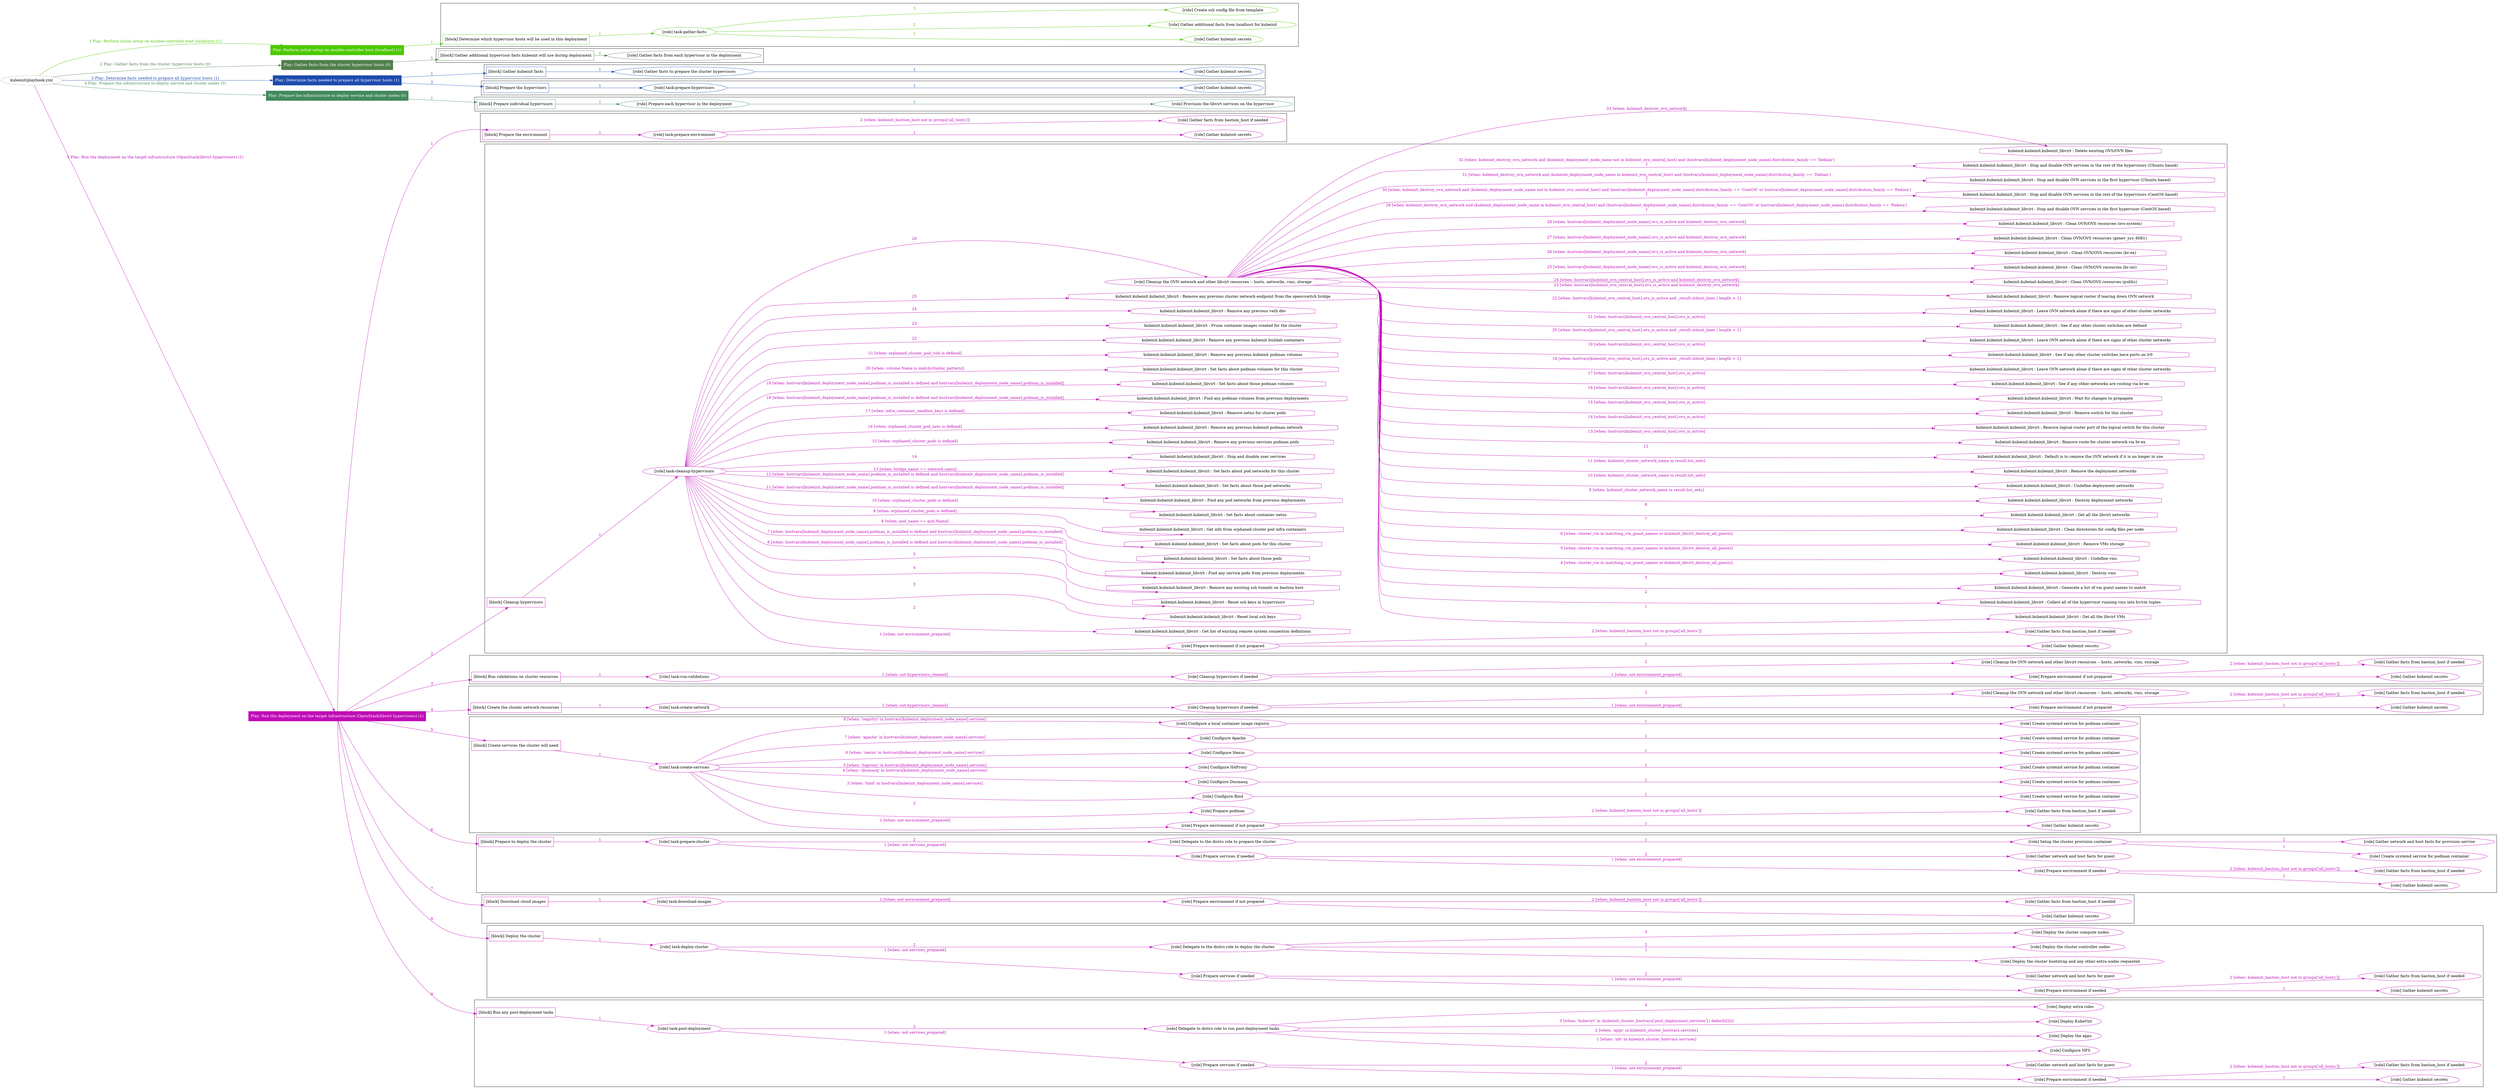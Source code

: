digraph {
	graph [concentrate=true ordering=in rankdir=LR ratio=fill]
	edge [esep=5 sep=10]
	"kubeinit/playbook.yml" [URL="/home/runner/work/kubeinit/kubeinit/kubeinit/playbook.yml" id=playbook_50ed9ec5 style=dotted]
	"kubeinit/playbook.yml" -> play_e7689ed8 [label="1 Play: Perform initial setup on ansible-controller host (localhost) (1)" color="#4cc903" fontcolor="#4cc903" id=edge_play_e7689ed8 labeltooltip="1 Play: Perform initial setup on ansible-controller host (localhost) (1)" tooltip="1 Play: Perform initial setup on ansible-controller host (localhost) (1)"]
	subgraph "Play: Perform initial setup on ansible-controller host (localhost) (1)" {
		play_e7689ed8 [label="Play: Perform initial setup on ansible-controller host (localhost) (1)" URL="/home/runner/work/kubeinit/kubeinit/kubeinit/playbook.yml" color="#4cc903" fontcolor="#ffffff" id=play_e7689ed8 shape=box style=filled tooltip=localhost]
		play_e7689ed8 -> block_a94c088e [label=1 color="#4cc903" fontcolor="#4cc903" id=edge_block_a94c088e labeltooltip=1 tooltip=1]
		subgraph cluster_block_a94c088e {
			block_a94c088e [label="[block] Determine which hypervisor hosts will be used in this deployment" URL="/home/runner/work/kubeinit/kubeinit/kubeinit/playbook.yml" color="#4cc903" id=block_a94c088e labeltooltip="Determine which hypervisor hosts will be used in this deployment" shape=box tooltip="Determine which hypervisor hosts will be used in this deployment"]
			block_a94c088e -> role_d76d6c48 [label="1 " color="#4cc903" fontcolor="#4cc903" id=edge_role_d76d6c48 labeltooltip="1 " tooltip="1 "]
			subgraph "task-gather-facts" {
				role_d76d6c48 [label="[role] task-gather-facts" URL="/home/runner/work/kubeinit/kubeinit/kubeinit/playbook.yml" color="#4cc903" id=role_d76d6c48 tooltip="task-gather-facts"]
				role_d76d6c48 -> role_3737291b [label="1 " color="#4cc903" fontcolor="#4cc903" id=edge_role_3737291b labeltooltip="1 " tooltip="1 "]
				subgraph "Gather kubeinit secrets" {
					role_3737291b [label="[role] Gather kubeinit secrets" URL="/home/runner/.ansible/collections/ansible_collections/kubeinit/kubeinit/roles/kubeinit_prepare/tasks/build_hypervisors_group.yml" color="#4cc903" id=role_3737291b tooltip="Gather kubeinit secrets"]
				}
				role_d76d6c48 -> role_8c7e3e58 [label="2 " color="#4cc903" fontcolor="#4cc903" id=edge_role_8c7e3e58 labeltooltip="2 " tooltip="2 "]
				subgraph "Gather additional facts from localhost for kubeinit" {
					role_8c7e3e58 [label="[role] Gather additional facts from localhost for kubeinit" URL="/home/runner/.ansible/collections/ansible_collections/kubeinit/kubeinit/roles/kubeinit_prepare/tasks/build_hypervisors_group.yml" color="#4cc903" id=role_8c7e3e58 tooltip="Gather additional facts from localhost for kubeinit"]
				}
				role_d76d6c48 -> role_d71909c7 [label="3 " color="#4cc903" fontcolor="#4cc903" id=edge_role_d71909c7 labeltooltip="3 " tooltip="3 "]
				subgraph "Create ssh config file from template" {
					role_d71909c7 [label="[role] Create ssh config file from template" URL="/home/runner/.ansible/collections/ansible_collections/kubeinit/kubeinit/roles/kubeinit_prepare/tasks/build_hypervisors_group.yml" color="#4cc903" id=role_d71909c7 tooltip="Create ssh config file from template"]
				}
			}
		}
	}
	"kubeinit/playbook.yml" -> play_afece8d3 [label="2 Play: Gather facts from the cluster hypervisor hosts (0)" color="#507f4c" fontcolor="#507f4c" id=edge_play_afece8d3 labeltooltip="2 Play: Gather facts from the cluster hypervisor hosts (0)" tooltip="2 Play: Gather facts from the cluster hypervisor hosts (0)"]
	subgraph "Play: Gather facts from the cluster hypervisor hosts (0)" {
		play_afece8d3 [label="Play: Gather facts from the cluster hypervisor hosts (0)" URL="/home/runner/work/kubeinit/kubeinit/kubeinit/playbook.yml" color="#507f4c" fontcolor="#ffffff" id=play_afece8d3 shape=box style=filled tooltip="Play: Gather facts from the cluster hypervisor hosts (0)"]
		play_afece8d3 -> block_8962faa5 [label=1 color="#507f4c" fontcolor="#507f4c" id=edge_block_8962faa5 labeltooltip=1 tooltip=1]
		subgraph cluster_block_8962faa5 {
			block_8962faa5 [label="[block] Gather additional hypervisor facts kubeinit will use during deployment" URL="/home/runner/work/kubeinit/kubeinit/kubeinit/playbook.yml" color="#507f4c" id=block_8962faa5 labeltooltip="Gather additional hypervisor facts kubeinit will use during deployment" shape=box tooltip="Gather additional hypervisor facts kubeinit will use during deployment"]
			block_8962faa5 -> role_b7f8b5c4 [label="1 " color="#507f4c" fontcolor="#507f4c" id=edge_role_b7f8b5c4 labeltooltip="1 " tooltip="1 "]
			subgraph "Gather facts from each hypervisor in the deployment" {
				role_b7f8b5c4 [label="[role] Gather facts from each hypervisor in the deployment" URL="/home/runner/work/kubeinit/kubeinit/kubeinit/playbook.yml" color="#507f4c" id=role_b7f8b5c4 tooltip="Gather facts from each hypervisor in the deployment"]
			}
		}
	}
	"kubeinit/playbook.yml" -> play_abaf47a9 [label="3 Play: Determine facts needed to prepare all hypervisor hosts (1)" color="#1d4aaf" fontcolor="#1d4aaf" id=edge_play_abaf47a9 labeltooltip="3 Play: Determine facts needed to prepare all hypervisor hosts (1)" tooltip="3 Play: Determine facts needed to prepare all hypervisor hosts (1)"]
	subgraph "Play: Determine facts needed to prepare all hypervisor hosts (1)" {
		play_abaf47a9 [label="Play: Determine facts needed to prepare all hypervisor hosts (1)" URL="/home/runner/work/kubeinit/kubeinit/kubeinit/playbook.yml" color="#1d4aaf" fontcolor="#ffffff" id=play_abaf47a9 shape=box style=filled tooltip=localhost]
		play_abaf47a9 -> block_fb565aaf [label=1 color="#1d4aaf" fontcolor="#1d4aaf" id=edge_block_fb565aaf labeltooltip=1 tooltip=1]
		subgraph cluster_block_fb565aaf {
			block_fb565aaf [label="[block] Gather kubeinit facts" URL="/home/runner/work/kubeinit/kubeinit/kubeinit/playbook.yml" color="#1d4aaf" id=block_fb565aaf labeltooltip="Gather kubeinit facts" shape=box tooltip="Gather kubeinit facts"]
			block_fb565aaf -> role_1c21cd01 [label="1 " color="#1d4aaf" fontcolor="#1d4aaf" id=edge_role_1c21cd01 labeltooltip="1 " tooltip="1 "]
			subgraph "Gather facts to prepare the cluster hypervisors" {
				role_1c21cd01 [label="[role] Gather facts to prepare the cluster hypervisors" URL="/home/runner/work/kubeinit/kubeinit/kubeinit/playbook.yml" color="#1d4aaf" id=role_1c21cd01 tooltip="Gather facts to prepare the cluster hypervisors"]
				role_1c21cd01 -> role_63651600 [label="1 " color="#1d4aaf" fontcolor="#1d4aaf" id=edge_role_63651600 labeltooltip="1 " tooltip="1 "]
				subgraph "Gather kubeinit secrets" {
					role_63651600 [label="[role] Gather kubeinit secrets" URL="/home/runner/.ansible/collections/ansible_collections/kubeinit/kubeinit/roles/kubeinit_prepare/tasks/gather_kubeinit_facts.yml" color="#1d4aaf" id=role_63651600 tooltip="Gather kubeinit secrets"]
				}
			}
		}
		play_abaf47a9 -> block_4ea91a76 [label=2 color="#1d4aaf" fontcolor="#1d4aaf" id=edge_block_4ea91a76 labeltooltip=2 tooltip=2]
		subgraph cluster_block_4ea91a76 {
			block_4ea91a76 [label="[block] Prepare the hypervisors" URL="/home/runner/work/kubeinit/kubeinit/kubeinit/playbook.yml" color="#1d4aaf" id=block_4ea91a76 labeltooltip="Prepare the hypervisors" shape=box tooltip="Prepare the hypervisors"]
			block_4ea91a76 -> role_a0906f3e [label="1 " color="#1d4aaf" fontcolor="#1d4aaf" id=edge_role_a0906f3e labeltooltip="1 " tooltip="1 "]
			subgraph "task-prepare-hypervisors" {
				role_a0906f3e [label="[role] task-prepare-hypervisors" URL="/home/runner/work/kubeinit/kubeinit/kubeinit/playbook.yml" color="#1d4aaf" id=role_a0906f3e tooltip="task-prepare-hypervisors"]
				role_a0906f3e -> role_4446b48a [label="1 " color="#1d4aaf" fontcolor="#1d4aaf" id=edge_role_4446b48a labeltooltip="1 " tooltip="1 "]
				subgraph "Gather kubeinit secrets" {
					role_4446b48a [label="[role] Gather kubeinit secrets" URL="/home/runner/.ansible/collections/ansible_collections/kubeinit/kubeinit/roles/kubeinit_prepare/tasks/gather_kubeinit_facts.yml" color="#1d4aaf" id=role_4446b48a tooltip="Gather kubeinit secrets"]
				}
			}
		}
	}
	"kubeinit/playbook.yml" -> play_0313bb2c [label="4 Play: Prepare the infrastructure to deploy service and cluster nodes (0)" color="#43895c" fontcolor="#43895c" id=edge_play_0313bb2c labeltooltip="4 Play: Prepare the infrastructure to deploy service and cluster nodes (0)" tooltip="4 Play: Prepare the infrastructure to deploy service and cluster nodes (0)"]
	subgraph "Play: Prepare the infrastructure to deploy service and cluster nodes (0)" {
		play_0313bb2c [label="Play: Prepare the infrastructure to deploy service and cluster nodes (0)" URL="/home/runner/work/kubeinit/kubeinit/kubeinit/playbook.yml" color="#43895c" fontcolor="#ffffff" id=play_0313bb2c shape=box style=filled tooltip="Play: Prepare the infrastructure to deploy service and cluster nodes (0)"]
		play_0313bb2c -> block_756a93df [label=1 color="#43895c" fontcolor="#43895c" id=edge_block_756a93df labeltooltip=1 tooltip=1]
		subgraph cluster_block_756a93df {
			block_756a93df [label="[block] Prepare individual hypervisors" URL="/home/runner/work/kubeinit/kubeinit/kubeinit/playbook.yml" color="#43895c" id=block_756a93df labeltooltip="Prepare individual hypervisors" shape=box tooltip="Prepare individual hypervisors"]
			block_756a93df -> role_aa65fc49 [label="1 " color="#43895c" fontcolor="#43895c" id=edge_role_aa65fc49 labeltooltip="1 " tooltip="1 "]
			subgraph "Prepare each hypervisor in the deployment" {
				role_aa65fc49 [label="[role] Prepare each hypervisor in the deployment" URL="/home/runner/work/kubeinit/kubeinit/kubeinit/playbook.yml" color="#43895c" id=role_aa65fc49 tooltip="Prepare each hypervisor in the deployment"]
				role_aa65fc49 -> role_3127f971 [label="1 " color="#43895c" fontcolor="#43895c" id=edge_role_3127f971 labeltooltip="1 " tooltip="1 "]
				subgraph "Provision the libvirt services on the hypervisor" {
					role_3127f971 [label="[role] Provision the libvirt services on the hypervisor" URL="/home/runner/.ansible/collections/ansible_collections/kubeinit/kubeinit/roles/kubeinit_prepare/tasks/prepare_hypervisor.yml" color="#43895c" id=role_3127f971 tooltip="Provision the libvirt services on the hypervisor"]
				}
			}
		}
	}
	"kubeinit/playbook.yml" -> play_dfbfe0c9 [label="5 Play: Run the deployment on the target infrastructure (OpenStack/libvirt hypervisors) (1)" color="#c00cb8" fontcolor="#c00cb8" id=edge_play_dfbfe0c9 labeltooltip="5 Play: Run the deployment on the target infrastructure (OpenStack/libvirt hypervisors) (1)" tooltip="5 Play: Run the deployment on the target infrastructure (OpenStack/libvirt hypervisors) (1)"]
	subgraph "Play: Run the deployment on the target infrastructure (OpenStack/libvirt hypervisors) (1)" {
		play_dfbfe0c9 [label="Play: Run the deployment on the target infrastructure (OpenStack/libvirt hypervisors) (1)" URL="/home/runner/work/kubeinit/kubeinit/kubeinit/playbook.yml" color="#c00cb8" fontcolor="#ffffff" id=play_dfbfe0c9 shape=box style=filled tooltip=localhost]
		play_dfbfe0c9 -> block_26ea1685 [label=1 color="#c00cb8" fontcolor="#c00cb8" id=edge_block_26ea1685 labeltooltip=1 tooltip=1]
		subgraph cluster_block_26ea1685 {
			block_26ea1685 [label="[block] Prepare the environment" URL="/home/runner/work/kubeinit/kubeinit/kubeinit/playbook.yml" color="#c00cb8" id=block_26ea1685 labeltooltip="Prepare the environment" shape=box tooltip="Prepare the environment"]
			block_26ea1685 -> role_ac4c6bf5 [label="1 " color="#c00cb8" fontcolor="#c00cb8" id=edge_role_ac4c6bf5 labeltooltip="1 " tooltip="1 "]
			subgraph "task-prepare-environment" {
				role_ac4c6bf5 [label="[role] task-prepare-environment" URL="/home/runner/work/kubeinit/kubeinit/kubeinit/playbook.yml" color="#c00cb8" id=role_ac4c6bf5 tooltip="task-prepare-environment"]
				role_ac4c6bf5 -> role_4fd77aae [label="1 " color="#c00cb8" fontcolor="#c00cb8" id=edge_role_4fd77aae labeltooltip="1 " tooltip="1 "]
				subgraph "Gather kubeinit secrets" {
					role_4fd77aae [label="[role] Gather kubeinit secrets" URL="/home/runner/.ansible/collections/ansible_collections/kubeinit/kubeinit/roles/kubeinit_prepare/tasks/gather_kubeinit_facts.yml" color="#c00cb8" id=role_4fd77aae tooltip="Gather kubeinit secrets"]
				}
				role_ac4c6bf5 -> role_371ef014 [label="2 [when: kubeinit_bastion_host not in groups['all_hosts']]" color="#c00cb8" fontcolor="#c00cb8" id=edge_role_371ef014 labeltooltip="2 [when: kubeinit_bastion_host not in groups['all_hosts']]" tooltip="2 [when: kubeinit_bastion_host not in groups['all_hosts']]"]
				subgraph "Gather facts from bastion_host if needed" {
					role_371ef014 [label="[role] Gather facts from bastion_host if needed" URL="/home/runner/.ansible/collections/ansible_collections/kubeinit/kubeinit/roles/kubeinit_prepare/tasks/main.yml" color="#c00cb8" id=role_371ef014 tooltip="Gather facts from bastion_host if needed"]
				}
			}
		}
		play_dfbfe0c9 -> block_e427b9b1 [label=2 color="#c00cb8" fontcolor="#c00cb8" id=edge_block_e427b9b1 labeltooltip=2 tooltip=2]
		subgraph cluster_block_e427b9b1 {
			block_e427b9b1 [label="[block] Cleanup hypervisors" URL="/home/runner/work/kubeinit/kubeinit/kubeinit/playbook.yml" color="#c00cb8" id=block_e427b9b1 labeltooltip="Cleanup hypervisors" shape=box tooltip="Cleanup hypervisors"]
			block_e427b9b1 -> role_45b019f7 [label="1 " color="#c00cb8" fontcolor="#c00cb8" id=edge_role_45b019f7 labeltooltip="1 " tooltip="1 "]
			subgraph "task-cleanup-hypervisors" {
				role_45b019f7 [label="[role] task-cleanup-hypervisors" URL="/home/runner/work/kubeinit/kubeinit/kubeinit/playbook.yml" color="#c00cb8" id=role_45b019f7 tooltip="task-cleanup-hypervisors"]
				role_45b019f7 -> role_30ba384b [label="1 [when: not environment_prepared]" color="#c00cb8" fontcolor="#c00cb8" id=edge_role_30ba384b labeltooltip="1 [when: not environment_prepared]" tooltip="1 [when: not environment_prepared]"]
				subgraph "Prepare environment if not prepared" {
					role_30ba384b [label="[role] Prepare environment if not prepared" URL="/home/runner/.ansible/collections/ansible_collections/kubeinit/kubeinit/roles/kubeinit_libvirt/tasks/cleanup_hypervisors.yml" color="#c00cb8" id=role_30ba384b tooltip="Prepare environment if not prepared"]
					role_30ba384b -> role_9c02dbe7 [label="1 " color="#c00cb8" fontcolor="#c00cb8" id=edge_role_9c02dbe7 labeltooltip="1 " tooltip="1 "]
					subgraph "Gather kubeinit secrets" {
						role_9c02dbe7 [label="[role] Gather kubeinit secrets" URL="/home/runner/.ansible/collections/ansible_collections/kubeinit/kubeinit/roles/kubeinit_prepare/tasks/gather_kubeinit_facts.yml" color="#c00cb8" id=role_9c02dbe7 tooltip="Gather kubeinit secrets"]
					}
					role_30ba384b -> role_6f60536f [label="2 [when: kubeinit_bastion_host not in groups['all_hosts']]" color="#c00cb8" fontcolor="#c00cb8" id=edge_role_6f60536f labeltooltip="2 [when: kubeinit_bastion_host not in groups['all_hosts']]" tooltip="2 [when: kubeinit_bastion_host not in groups['all_hosts']]"]
					subgraph "Gather facts from bastion_host if needed" {
						role_6f60536f [label="[role] Gather facts from bastion_host if needed" URL="/home/runner/.ansible/collections/ansible_collections/kubeinit/kubeinit/roles/kubeinit_prepare/tasks/main.yml" color="#c00cb8" id=role_6f60536f tooltip="Gather facts from bastion_host if needed"]
					}
				}
				task_5f977def [label="kubeinit.kubeinit.kubeinit_libvirt : Get list of existing remote system connection definitions" URL="/home/runner/.ansible/collections/ansible_collections/kubeinit/kubeinit/roles/kubeinit_libvirt/tasks/cleanup_hypervisors.yml" color="#c00cb8" id=task_5f977def shape=octagon tooltip="kubeinit.kubeinit.kubeinit_libvirt : Get list of existing remote system connection definitions"]
				role_45b019f7 -> task_5f977def [label="2 " color="#c00cb8" fontcolor="#c00cb8" id=edge_task_5f977def labeltooltip="2 " tooltip="2 "]
				task_00c70b5e [label="kubeinit.kubeinit.kubeinit_libvirt : Reset local ssh keys" URL="/home/runner/.ansible/collections/ansible_collections/kubeinit/kubeinit/roles/kubeinit_libvirt/tasks/cleanup_hypervisors.yml" color="#c00cb8" id=task_00c70b5e shape=octagon tooltip="kubeinit.kubeinit.kubeinit_libvirt : Reset local ssh keys"]
				role_45b019f7 -> task_00c70b5e [label="3 " color="#c00cb8" fontcolor="#c00cb8" id=edge_task_00c70b5e labeltooltip="3 " tooltip="3 "]
				task_55cf03b4 [label="kubeinit.kubeinit.kubeinit_libvirt : Reset ssh keys in hypervisors" URL="/home/runner/.ansible/collections/ansible_collections/kubeinit/kubeinit/roles/kubeinit_libvirt/tasks/cleanup_hypervisors.yml" color="#c00cb8" id=task_55cf03b4 shape=octagon tooltip="kubeinit.kubeinit.kubeinit_libvirt : Reset ssh keys in hypervisors"]
				role_45b019f7 -> task_55cf03b4 [label="4 " color="#c00cb8" fontcolor="#c00cb8" id=edge_task_55cf03b4 labeltooltip="4 " tooltip="4 "]
				task_a87489d5 [label="kubeinit.kubeinit.kubeinit_libvirt : Remove any existing ssh tunnels on bastion host" URL="/home/runner/.ansible/collections/ansible_collections/kubeinit/kubeinit/roles/kubeinit_libvirt/tasks/cleanup_hypervisors.yml" color="#c00cb8" id=task_a87489d5 shape=octagon tooltip="kubeinit.kubeinit.kubeinit_libvirt : Remove any existing ssh tunnels on bastion host"]
				role_45b019f7 -> task_a87489d5 [label="5 " color="#c00cb8" fontcolor="#c00cb8" id=edge_task_a87489d5 labeltooltip="5 " tooltip="5 "]
				task_ea60eb4b [label="kubeinit.kubeinit.kubeinit_libvirt : Find any service pods from previous deployments" URL="/home/runner/.ansible/collections/ansible_collections/kubeinit/kubeinit/roles/kubeinit_libvirt/tasks/cleanup_hypervisors.yml" color="#c00cb8" id=task_ea60eb4b shape=octagon tooltip="kubeinit.kubeinit.kubeinit_libvirt : Find any service pods from previous deployments"]
				role_45b019f7 -> task_ea60eb4b [label="6 [when: hostvars[kubeinit_deployment_node_name].podman_is_installed is defined and hostvars[kubeinit_deployment_node_name].podman_is_installed]" color="#c00cb8" fontcolor="#c00cb8" id=edge_task_ea60eb4b labeltooltip="6 [when: hostvars[kubeinit_deployment_node_name].podman_is_installed is defined and hostvars[kubeinit_deployment_node_name].podman_is_installed]" tooltip="6 [when: hostvars[kubeinit_deployment_node_name].podman_is_installed is defined and hostvars[kubeinit_deployment_node_name].podman_is_installed]"]
				task_a94a9900 [label="kubeinit.kubeinit.kubeinit_libvirt : Set facts about those pods" URL="/home/runner/.ansible/collections/ansible_collections/kubeinit/kubeinit/roles/kubeinit_libvirt/tasks/cleanup_hypervisors.yml" color="#c00cb8" id=task_a94a9900 shape=octagon tooltip="kubeinit.kubeinit.kubeinit_libvirt : Set facts about those pods"]
				role_45b019f7 -> task_a94a9900 [label="7 [when: hostvars[kubeinit_deployment_node_name].podman_is_installed is defined and hostvars[kubeinit_deployment_node_name].podman_is_installed]" color="#c00cb8" fontcolor="#c00cb8" id=edge_task_a94a9900 labeltooltip="7 [when: hostvars[kubeinit_deployment_node_name].podman_is_installed is defined and hostvars[kubeinit_deployment_node_name].podman_is_installed]" tooltip="7 [when: hostvars[kubeinit_deployment_node_name].podman_is_installed is defined and hostvars[kubeinit_deployment_node_name].podman_is_installed]"]
				task_d50e248c [label="kubeinit.kubeinit.kubeinit_libvirt : Set facts about pods for this cluster" URL="/home/runner/.ansible/collections/ansible_collections/kubeinit/kubeinit/roles/kubeinit_libvirt/tasks/cleanup_hypervisors.yml" color="#c00cb8" id=task_d50e248c shape=octagon tooltip="kubeinit.kubeinit.kubeinit_libvirt : Set facts about pods for this cluster"]
				role_45b019f7 -> task_d50e248c [label="8 [when: pod_name == pod.Name]" color="#c00cb8" fontcolor="#c00cb8" id=edge_task_d50e248c labeltooltip="8 [when: pod_name == pod.Name]" tooltip="8 [when: pod_name == pod.Name]"]
				task_13b2b5ab [label="kubeinit.kubeinit.kubeinit_libvirt : Get info from orphaned cluster pod infra containers" URL="/home/runner/.ansible/collections/ansible_collections/kubeinit/kubeinit/roles/kubeinit_libvirt/tasks/cleanup_hypervisors.yml" color="#c00cb8" id=task_13b2b5ab shape=octagon tooltip="kubeinit.kubeinit.kubeinit_libvirt : Get info from orphaned cluster pod infra containers"]
				role_45b019f7 -> task_13b2b5ab [label="9 [when: orphaned_cluster_pods is defined]" color="#c00cb8" fontcolor="#c00cb8" id=edge_task_13b2b5ab labeltooltip="9 [when: orphaned_cluster_pods is defined]" tooltip="9 [when: orphaned_cluster_pods is defined]"]
				task_dffb742a [label="kubeinit.kubeinit.kubeinit_libvirt : Set facts about container netns" URL="/home/runner/.ansible/collections/ansible_collections/kubeinit/kubeinit/roles/kubeinit_libvirt/tasks/cleanup_hypervisors.yml" color="#c00cb8" id=task_dffb742a shape=octagon tooltip="kubeinit.kubeinit.kubeinit_libvirt : Set facts about container netns"]
				role_45b019f7 -> task_dffb742a [label="10 [when: orphaned_cluster_pods is defined]" color="#c00cb8" fontcolor="#c00cb8" id=edge_task_dffb742a labeltooltip="10 [when: orphaned_cluster_pods is defined]" tooltip="10 [when: orphaned_cluster_pods is defined]"]
				task_fc1d6bcc [label="kubeinit.kubeinit.kubeinit_libvirt : Find any pod networks from previous deployments" URL="/home/runner/.ansible/collections/ansible_collections/kubeinit/kubeinit/roles/kubeinit_libvirt/tasks/cleanup_hypervisors.yml" color="#c00cb8" id=task_fc1d6bcc shape=octagon tooltip="kubeinit.kubeinit.kubeinit_libvirt : Find any pod networks from previous deployments"]
				role_45b019f7 -> task_fc1d6bcc [label="11 [when: hostvars[kubeinit_deployment_node_name].podman_is_installed is defined and hostvars[kubeinit_deployment_node_name].podman_is_installed]" color="#c00cb8" fontcolor="#c00cb8" id=edge_task_fc1d6bcc labeltooltip="11 [when: hostvars[kubeinit_deployment_node_name].podman_is_installed is defined and hostvars[kubeinit_deployment_node_name].podman_is_installed]" tooltip="11 [when: hostvars[kubeinit_deployment_node_name].podman_is_installed is defined and hostvars[kubeinit_deployment_node_name].podman_is_installed]"]
				task_682419a9 [label="kubeinit.kubeinit.kubeinit_libvirt : Set facts about those pod networks" URL="/home/runner/.ansible/collections/ansible_collections/kubeinit/kubeinit/roles/kubeinit_libvirt/tasks/cleanup_hypervisors.yml" color="#c00cb8" id=task_682419a9 shape=octagon tooltip="kubeinit.kubeinit.kubeinit_libvirt : Set facts about those pod networks"]
				role_45b019f7 -> task_682419a9 [label="12 [when: hostvars[kubeinit_deployment_node_name].podman_is_installed is defined and hostvars[kubeinit_deployment_node_name].podman_is_installed]" color="#c00cb8" fontcolor="#c00cb8" id=edge_task_682419a9 labeltooltip="12 [when: hostvars[kubeinit_deployment_node_name].podman_is_installed is defined and hostvars[kubeinit_deployment_node_name].podman_is_installed]" tooltip="12 [when: hostvars[kubeinit_deployment_node_name].podman_is_installed is defined and hostvars[kubeinit_deployment_node_name].podman_is_installed]"]
				task_66203297 [label="kubeinit.kubeinit.kubeinit_libvirt : Set facts about pod networks for this cluster" URL="/home/runner/.ansible/collections/ansible_collections/kubeinit/kubeinit/roles/kubeinit_libvirt/tasks/cleanup_hypervisors.yml" color="#c00cb8" id=task_66203297 shape=octagon tooltip="kubeinit.kubeinit.kubeinit_libvirt : Set facts about pod networks for this cluster"]
				role_45b019f7 -> task_66203297 [label="13 [when: bridge_name == network.name]" color="#c00cb8" fontcolor="#c00cb8" id=edge_task_66203297 labeltooltip="13 [when: bridge_name == network.name]" tooltip="13 [when: bridge_name == network.name]"]
				task_66dbcbfd [label="kubeinit.kubeinit.kubeinit_libvirt : Stop and disable user services" URL="/home/runner/.ansible/collections/ansible_collections/kubeinit/kubeinit/roles/kubeinit_libvirt/tasks/cleanup_hypervisors.yml" color="#c00cb8" id=task_66dbcbfd shape=octagon tooltip="kubeinit.kubeinit.kubeinit_libvirt : Stop and disable user services"]
				role_45b019f7 -> task_66dbcbfd [label="14 " color="#c00cb8" fontcolor="#c00cb8" id=edge_task_66dbcbfd labeltooltip="14 " tooltip="14 "]
				task_b42be53f [label="kubeinit.kubeinit.kubeinit_libvirt : Remove any previous services podman pods" URL="/home/runner/.ansible/collections/ansible_collections/kubeinit/kubeinit/roles/kubeinit_libvirt/tasks/cleanup_hypervisors.yml" color="#c00cb8" id=task_b42be53f shape=octagon tooltip="kubeinit.kubeinit.kubeinit_libvirt : Remove any previous services podman pods"]
				role_45b019f7 -> task_b42be53f [label="15 [when: orphaned_cluster_pods is defined]" color="#c00cb8" fontcolor="#c00cb8" id=edge_task_b42be53f labeltooltip="15 [when: orphaned_cluster_pods is defined]" tooltip="15 [when: orphaned_cluster_pods is defined]"]
				task_5b0f231d [label="kubeinit.kubeinit.kubeinit_libvirt : Remove any previous kubeinit podman network" URL="/home/runner/.ansible/collections/ansible_collections/kubeinit/kubeinit/roles/kubeinit_libvirt/tasks/cleanup_hypervisors.yml" color="#c00cb8" id=task_5b0f231d shape=octagon tooltip="kubeinit.kubeinit.kubeinit_libvirt : Remove any previous kubeinit podman network"]
				role_45b019f7 -> task_5b0f231d [label="16 [when: orphaned_cluster_pod_nets is defined]" color="#c00cb8" fontcolor="#c00cb8" id=edge_task_5b0f231d labeltooltip="16 [when: orphaned_cluster_pod_nets is defined]" tooltip="16 [when: orphaned_cluster_pod_nets is defined]"]
				task_e3788476 [label="kubeinit.kubeinit.kubeinit_libvirt : Remove netns for cluster pods" URL="/home/runner/.ansible/collections/ansible_collections/kubeinit/kubeinit/roles/kubeinit_libvirt/tasks/cleanup_hypervisors.yml" color="#c00cb8" id=task_e3788476 shape=octagon tooltip="kubeinit.kubeinit.kubeinit_libvirt : Remove netns for cluster pods"]
				role_45b019f7 -> task_e3788476 [label="17 [when: infra_container_sandbox_keys is defined]" color="#c00cb8" fontcolor="#c00cb8" id=edge_task_e3788476 labeltooltip="17 [when: infra_container_sandbox_keys is defined]" tooltip="17 [when: infra_container_sandbox_keys is defined]"]
				task_8f1eab56 [label="kubeinit.kubeinit.kubeinit_libvirt : Find any podman volumes from previous deployments" URL="/home/runner/.ansible/collections/ansible_collections/kubeinit/kubeinit/roles/kubeinit_libvirt/tasks/cleanup_hypervisors.yml" color="#c00cb8" id=task_8f1eab56 shape=octagon tooltip="kubeinit.kubeinit.kubeinit_libvirt : Find any podman volumes from previous deployments"]
				role_45b019f7 -> task_8f1eab56 [label="18 [when: hostvars[kubeinit_deployment_node_name].podman_is_installed is defined and hostvars[kubeinit_deployment_node_name].podman_is_installed]" color="#c00cb8" fontcolor="#c00cb8" id=edge_task_8f1eab56 labeltooltip="18 [when: hostvars[kubeinit_deployment_node_name].podman_is_installed is defined and hostvars[kubeinit_deployment_node_name].podman_is_installed]" tooltip="18 [when: hostvars[kubeinit_deployment_node_name].podman_is_installed is defined and hostvars[kubeinit_deployment_node_name].podman_is_installed]"]
				task_493ab10b [label="kubeinit.kubeinit.kubeinit_libvirt : Set facts about those podman volumes" URL="/home/runner/.ansible/collections/ansible_collections/kubeinit/kubeinit/roles/kubeinit_libvirt/tasks/cleanup_hypervisors.yml" color="#c00cb8" id=task_493ab10b shape=octagon tooltip="kubeinit.kubeinit.kubeinit_libvirt : Set facts about those podman volumes"]
				role_45b019f7 -> task_493ab10b [label="19 [when: hostvars[kubeinit_deployment_node_name].podman_is_installed is defined and hostvars[kubeinit_deployment_node_name].podman_is_installed]" color="#c00cb8" fontcolor="#c00cb8" id=edge_task_493ab10b labeltooltip="19 [when: hostvars[kubeinit_deployment_node_name].podman_is_installed is defined and hostvars[kubeinit_deployment_node_name].podman_is_installed]" tooltip="19 [when: hostvars[kubeinit_deployment_node_name].podman_is_installed is defined and hostvars[kubeinit_deployment_node_name].podman_is_installed]"]
				task_6dfeed7b [label="kubeinit.kubeinit.kubeinit_libvirt : Set facts about podman volumes for this cluster" URL="/home/runner/.ansible/collections/ansible_collections/kubeinit/kubeinit/roles/kubeinit_libvirt/tasks/cleanup_hypervisors.yml" color="#c00cb8" id=task_6dfeed7b shape=octagon tooltip="kubeinit.kubeinit.kubeinit_libvirt : Set facts about podman volumes for this cluster"]
				role_45b019f7 -> task_6dfeed7b [label="20 [when: volume.Name is match(cluster_pattern)]" color="#c00cb8" fontcolor="#c00cb8" id=edge_task_6dfeed7b labeltooltip="20 [when: volume.Name is match(cluster_pattern)]" tooltip="20 [when: volume.Name is match(cluster_pattern)]"]
				task_88d91d68 [label="kubeinit.kubeinit.kubeinit_libvirt : Remove any previous kubeinit podman volumes" URL="/home/runner/.ansible/collections/ansible_collections/kubeinit/kubeinit/roles/kubeinit_libvirt/tasks/cleanup_hypervisors.yml" color="#c00cb8" id=task_88d91d68 shape=octagon tooltip="kubeinit.kubeinit.kubeinit_libvirt : Remove any previous kubeinit podman volumes"]
				role_45b019f7 -> task_88d91d68 [label="21 [when: orphaned_cluster_pod_vols is defined]" color="#c00cb8" fontcolor="#c00cb8" id=edge_task_88d91d68 labeltooltip="21 [when: orphaned_cluster_pod_vols is defined]" tooltip="21 [when: orphaned_cluster_pod_vols is defined]"]
				task_27516ad3 [label="kubeinit.kubeinit.kubeinit_libvirt : Remove any previous kubeinit buildah containers" URL="/home/runner/.ansible/collections/ansible_collections/kubeinit/kubeinit/roles/kubeinit_libvirt/tasks/cleanup_hypervisors.yml" color="#c00cb8" id=task_27516ad3 shape=octagon tooltip="kubeinit.kubeinit.kubeinit_libvirt : Remove any previous kubeinit buildah containers"]
				role_45b019f7 -> task_27516ad3 [label="22 " color="#c00cb8" fontcolor="#c00cb8" id=edge_task_27516ad3 labeltooltip="22 " tooltip="22 "]
				task_8c504f74 [label="kubeinit.kubeinit.kubeinit_libvirt : Prune container images created for the cluster" URL="/home/runner/.ansible/collections/ansible_collections/kubeinit/kubeinit/roles/kubeinit_libvirt/tasks/cleanup_hypervisors.yml" color="#c00cb8" id=task_8c504f74 shape=octagon tooltip="kubeinit.kubeinit.kubeinit_libvirt : Prune container images created for the cluster"]
				role_45b019f7 -> task_8c504f74 [label="23 " color="#c00cb8" fontcolor="#c00cb8" id=edge_task_8c504f74 labeltooltip="23 " tooltip="23 "]
				task_cf3fb33d [label="kubeinit.kubeinit.kubeinit_libvirt : Remove any previous veth dev" URL="/home/runner/.ansible/collections/ansible_collections/kubeinit/kubeinit/roles/kubeinit_libvirt/tasks/cleanup_hypervisors.yml" color="#c00cb8" id=task_cf3fb33d shape=octagon tooltip="kubeinit.kubeinit.kubeinit_libvirt : Remove any previous veth dev"]
				role_45b019f7 -> task_cf3fb33d [label="24 " color="#c00cb8" fontcolor="#c00cb8" id=edge_task_cf3fb33d labeltooltip="24 " tooltip="24 "]
				task_2e0c8b99 [label="kubeinit.kubeinit.kubeinit_libvirt : Remove any previous cluster network endpoint from the openvswitch bridge" URL="/home/runner/.ansible/collections/ansible_collections/kubeinit/kubeinit/roles/kubeinit_libvirt/tasks/cleanup_hypervisors.yml" color="#c00cb8" id=task_2e0c8b99 shape=octagon tooltip="kubeinit.kubeinit.kubeinit_libvirt : Remove any previous cluster network endpoint from the openvswitch bridge"]
				role_45b019f7 -> task_2e0c8b99 [label="25 " color="#c00cb8" fontcolor="#c00cb8" id=edge_task_2e0c8b99 labeltooltip="25 " tooltip="25 "]
				role_45b019f7 -> role_b42b71b4 [label="26 " color="#c00cb8" fontcolor="#c00cb8" id=edge_role_b42b71b4 labeltooltip="26 " tooltip="26 "]
				subgraph "Cleanup the OVN network and other libvirt resources -- hosts, networks, vms, storage" {
					role_b42b71b4 [label="[role] Cleanup the OVN network and other libvirt resources -- hosts, networks, vms, storage" URL="/home/runner/.ansible/collections/ansible_collections/kubeinit/kubeinit/roles/kubeinit_libvirt/tasks/cleanup_hypervisors.yml" color="#c00cb8" id=role_b42b71b4 tooltip="Cleanup the OVN network and other libvirt resources -- hosts, networks, vms, storage"]
					task_cda32346 [label="kubeinit.kubeinit.kubeinit_libvirt : Get all the libvirt VMs" URL="/home/runner/.ansible/collections/ansible_collections/kubeinit/kubeinit/roles/kubeinit_libvirt/tasks/cleanup_libvirt.yml" color="#c00cb8" id=task_cda32346 shape=octagon tooltip="kubeinit.kubeinit.kubeinit_libvirt : Get all the libvirt VMs"]
					role_b42b71b4 -> task_cda32346 [label="1 " color="#c00cb8" fontcolor="#c00cb8" id=edge_task_cda32346 labeltooltip="1 " tooltip="1 "]
					task_c72c95e4 [label="kubeinit.kubeinit.kubeinit_libvirt : Collect all of the hypervisor running vms into hv/vm tuples" URL="/home/runner/.ansible/collections/ansible_collections/kubeinit/kubeinit/roles/kubeinit_libvirt/tasks/cleanup_libvirt.yml" color="#c00cb8" id=task_c72c95e4 shape=octagon tooltip="kubeinit.kubeinit.kubeinit_libvirt : Collect all of the hypervisor running vms into hv/vm tuples"]
					role_b42b71b4 -> task_c72c95e4 [label="2 " color="#c00cb8" fontcolor="#c00cb8" id=edge_task_c72c95e4 labeltooltip="2 " tooltip="2 "]
					task_8c845f5b [label="kubeinit.kubeinit.kubeinit_libvirt : Generate a list of vm guest names to match" URL="/home/runner/.ansible/collections/ansible_collections/kubeinit/kubeinit/roles/kubeinit_libvirt/tasks/cleanup_libvirt.yml" color="#c00cb8" id=task_8c845f5b shape=octagon tooltip="kubeinit.kubeinit.kubeinit_libvirt : Generate a list of vm guest names to match"]
					role_b42b71b4 -> task_8c845f5b [label="3 " color="#c00cb8" fontcolor="#c00cb8" id=edge_task_8c845f5b labeltooltip="3 " tooltip="3 "]
					task_b49afc31 [label="kubeinit.kubeinit.kubeinit_libvirt : Destroy vms" URL="/home/runner/.ansible/collections/ansible_collections/kubeinit/kubeinit/roles/kubeinit_libvirt/tasks/cleanup_libvirt.yml" color="#c00cb8" id=task_b49afc31 shape=octagon tooltip="kubeinit.kubeinit.kubeinit_libvirt : Destroy vms"]
					role_b42b71b4 -> task_b49afc31 [label="4 [when: cluster_vm in matching_vm_guest_names or kubeinit_libvirt_destroy_all_guests]" color="#c00cb8" fontcolor="#c00cb8" id=edge_task_b49afc31 labeltooltip="4 [when: cluster_vm in matching_vm_guest_names or kubeinit_libvirt_destroy_all_guests]" tooltip="4 [when: cluster_vm in matching_vm_guest_names or kubeinit_libvirt_destroy_all_guests]"]
					task_c5d2bc93 [label="kubeinit.kubeinit.kubeinit_libvirt : Undefine vms" URL="/home/runner/.ansible/collections/ansible_collections/kubeinit/kubeinit/roles/kubeinit_libvirt/tasks/cleanup_libvirt.yml" color="#c00cb8" id=task_c5d2bc93 shape=octagon tooltip="kubeinit.kubeinit.kubeinit_libvirt : Undefine vms"]
					role_b42b71b4 -> task_c5d2bc93 [label="5 [when: cluster_vm in matching_vm_guest_names or kubeinit_libvirt_destroy_all_guests]" color="#c00cb8" fontcolor="#c00cb8" id=edge_task_c5d2bc93 labeltooltip="5 [when: cluster_vm in matching_vm_guest_names or kubeinit_libvirt_destroy_all_guests]" tooltip="5 [when: cluster_vm in matching_vm_guest_names or kubeinit_libvirt_destroy_all_guests]"]
					task_711a54bd [label="kubeinit.kubeinit.kubeinit_libvirt : Remove VMs storage" URL="/home/runner/.ansible/collections/ansible_collections/kubeinit/kubeinit/roles/kubeinit_libvirt/tasks/cleanup_libvirt.yml" color="#c00cb8" id=task_711a54bd shape=octagon tooltip="kubeinit.kubeinit.kubeinit_libvirt : Remove VMs storage"]
					role_b42b71b4 -> task_711a54bd [label="6 [when: cluster_vm in matching_vm_guest_names or kubeinit_libvirt_destroy_all_guests]" color="#c00cb8" fontcolor="#c00cb8" id=edge_task_711a54bd labeltooltip="6 [when: cluster_vm in matching_vm_guest_names or kubeinit_libvirt_destroy_all_guests]" tooltip="6 [when: cluster_vm in matching_vm_guest_names or kubeinit_libvirt_destroy_all_guests]"]
					task_c27a62f3 [label="kubeinit.kubeinit.kubeinit_libvirt : Clean directories for config files per node" URL="/home/runner/.ansible/collections/ansible_collections/kubeinit/kubeinit/roles/kubeinit_libvirt/tasks/cleanup_libvirt.yml" color="#c00cb8" id=task_c27a62f3 shape=octagon tooltip="kubeinit.kubeinit.kubeinit_libvirt : Clean directories for config files per node"]
					role_b42b71b4 -> task_c27a62f3 [label="7 " color="#c00cb8" fontcolor="#c00cb8" id=edge_task_c27a62f3 labeltooltip="7 " tooltip="7 "]
					task_4afb998c [label="kubeinit.kubeinit.kubeinit_libvirt : Get all the libvirt networks" URL="/home/runner/.ansible/collections/ansible_collections/kubeinit/kubeinit/roles/kubeinit_libvirt/tasks/cleanup_libvirt.yml" color="#c00cb8" id=task_4afb998c shape=octagon tooltip="kubeinit.kubeinit.kubeinit_libvirt : Get all the libvirt networks"]
					role_b42b71b4 -> task_4afb998c [label="8 " color="#c00cb8" fontcolor="#c00cb8" id=edge_task_4afb998c labeltooltip="8 " tooltip="8 "]
					task_7584c36e [label="kubeinit.kubeinit.kubeinit_libvirt : Destroy deployment networks" URL="/home/runner/.ansible/collections/ansible_collections/kubeinit/kubeinit/roles/kubeinit_libvirt/tasks/cleanup_libvirt.yml" color="#c00cb8" id=task_7584c36e shape=octagon tooltip="kubeinit.kubeinit.kubeinit_libvirt : Destroy deployment networks"]
					role_b42b71b4 -> task_7584c36e [label="9 [when: kubeinit_cluster_network_name in result.list_nets]" color="#c00cb8" fontcolor="#c00cb8" id=edge_task_7584c36e labeltooltip="9 [when: kubeinit_cluster_network_name in result.list_nets]" tooltip="9 [when: kubeinit_cluster_network_name in result.list_nets]"]
					task_fd299d78 [label="kubeinit.kubeinit.kubeinit_libvirt : Undefine deployment networks" URL="/home/runner/.ansible/collections/ansible_collections/kubeinit/kubeinit/roles/kubeinit_libvirt/tasks/cleanup_libvirt.yml" color="#c00cb8" id=task_fd299d78 shape=octagon tooltip="kubeinit.kubeinit.kubeinit_libvirt : Undefine deployment networks"]
					role_b42b71b4 -> task_fd299d78 [label="10 [when: kubeinit_cluster_network_name in result.list_nets]" color="#c00cb8" fontcolor="#c00cb8" id=edge_task_fd299d78 labeltooltip="10 [when: kubeinit_cluster_network_name in result.list_nets]" tooltip="10 [when: kubeinit_cluster_network_name in result.list_nets]"]
					task_fc9329bc [label="kubeinit.kubeinit.kubeinit_libvirt : Remove the deployment networks" URL="/home/runner/.ansible/collections/ansible_collections/kubeinit/kubeinit/roles/kubeinit_libvirt/tasks/cleanup_libvirt.yml" color="#c00cb8" id=task_fc9329bc shape=octagon tooltip="kubeinit.kubeinit.kubeinit_libvirt : Remove the deployment networks"]
					role_b42b71b4 -> task_fc9329bc [label="11 [when: kubeinit_cluster_network_name in result.list_nets]" color="#c00cb8" fontcolor="#c00cb8" id=edge_task_fc9329bc labeltooltip="11 [when: kubeinit_cluster_network_name in result.list_nets]" tooltip="11 [when: kubeinit_cluster_network_name in result.list_nets]"]
					task_52ae9c7f [label="kubeinit.kubeinit.kubeinit_libvirt : Default is to remove the OVN network if it is no longer in use" URL="/home/runner/.ansible/collections/ansible_collections/kubeinit/kubeinit/roles/kubeinit_libvirt/tasks/cleanup_libvirt.yml" color="#c00cb8" id=task_52ae9c7f shape=octagon tooltip="kubeinit.kubeinit.kubeinit_libvirt : Default is to remove the OVN network if it is no longer in use"]
					role_b42b71b4 -> task_52ae9c7f [label="12 " color="#c00cb8" fontcolor="#c00cb8" id=edge_task_52ae9c7f labeltooltip="12 " tooltip="12 "]
					task_e59f89bb [label="kubeinit.kubeinit.kubeinit_libvirt : Remove route for cluster network via br-ex" URL="/home/runner/.ansible/collections/ansible_collections/kubeinit/kubeinit/roles/kubeinit_libvirt/tasks/cleanup_libvirt.yml" color="#c00cb8" id=task_e59f89bb shape=octagon tooltip="kubeinit.kubeinit.kubeinit_libvirt : Remove route for cluster network via br-ex"]
					role_b42b71b4 -> task_e59f89bb [label="13 [when: hostvars[kubeinit_ovn_central_host].ovs_is_active]" color="#c00cb8" fontcolor="#c00cb8" id=edge_task_e59f89bb labeltooltip="13 [when: hostvars[kubeinit_ovn_central_host].ovs_is_active]" tooltip="13 [when: hostvars[kubeinit_ovn_central_host].ovs_is_active]"]
					task_0951e707 [label="kubeinit.kubeinit.kubeinit_libvirt : Remove logical router port of the logical switch for this cluster" URL="/home/runner/.ansible/collections/ansible_collections/kubeinit/kubeinit/roles/kubeinit_libvirt/tasks/cleanup_libvirt.yml" color="#c00cb8" id=task_0951e707 shape=octagon tooltip="kubeinit.kubeinit.kubeinit_libvirt : Remove logical router port of the logical switch for this cluster"]
					role_b42b71b4 -> task_0951e707 [label="14 [when: hostvars[kubeinit_ovn_central_host].ovs_is_active]" color="#c00cb8" fontcolor="#c00cb8" id=edge_task_0951e707 labeltooltip="14 [when: hostvars[kubeinit_ovn_central_host].ovs_is_active]" tooltip="14 [when: hostvars[kubeinit_ovn_central_host].ovs_is_active]"]
					task_57445726 [label="kubeinit.kubeinit.kubeinit_libvirt : Remove switch for this cluster" URL="/home/runner/.ansible/collections/ansible_collections/kubeinit/kubeinit/roles/kubeinit_libvirt/tasks/cleanup_libvirt.yml" color="#c00cb8" id=task_57445726 shape=octagon tooltip="kubeinit.kubeinit.kubeinit_libvirt : Remove switch for this cluster"]
					role_b42b71b4 -> task_57445726 [label="15 [when: hostvars[kubeinit_ovn_central_host].ovs_is_active]" color="#c00cb8" fontcolor="#c00cb8" id=edge_task_57445726 labeltooltip="15 [when: hostvars[kubeinit_ovn_central_host].ovs_is_active]" tooltip="15 [when: hostvars[kubeinit_ovn_central_host].ovs_is_active]"]
					task_6cc3c0bf [label="kubeinit.kubeinit.kubeinit_libvirt : Wait for changes to propagate" URL="/home/runner/.ansible/collections/ansible_collections/kubeinit/kubeinit/roles/kubeinit_libvirt/tasks/cleanup_libvirt.yml" color="#c00cb8" id=task_6cc3c0bf shape=octagon tooltip="kubeinit.kubeinit.kubeinit_libvirt : Wait for changes to propagate"]
					role_b42b71b4 -> task_6cc3c0bf [label="16 [when: hostvars[kubeinit_ovn_central_host].ovs_is_active]" color="#c00cb8" fontcolor="#c00cb8" id=edge_task_6cc3c0bf labeltooltip="16 [when: hostvars[kubeinit_ovn_central_host].ovs_is_active]" tooltip="16 [when: hostvars[kubeinit_ovn_central_host].ovs_is_active]"]
					task_ac2743cb [label="kubeinit.kubeinit.kubeinit_libvirt : See if any other networks are routing via br-ex" URL="/home/runner/.ansible/collections/ansible_collections/kubeinit/kubeinit/roles/kubeinit_libvirt/tasks/cleanup_libvirt.yml" color="#c00cb8" id=task_ac2743cb shape=octagon tooltip="kubeinit.kubeinit.kubeinit_libvirt : See if any other networks are routing via br-ex"]
					role_b42b71b4 -> task_ac2743cb [label="17 [when: hostvars[kubeinit_ovn_central_host].ovs_is_active]" color="#c00cb8" fontcolor="#c00cb8" id=edge_task_ac2743cb labeltooltip="17 [when: hostvars[kubeinit_ovn_central_host].ovs_is_active]" tooltip="17 [when: hostvars[kubeinit_ovn_central_host].ovs_is_active]"]
					task_73b0aa81 [label="kubeinit.kubeinit.kubeinit_libvirt : Leave OVN network alone if there are signs of other cluster networks" URL="/home/runner/.ansible/collections/ansible_collections/kubeinit/kubeinit/roles/kubeinit_libvirt/tasks/cleanup_libvirt.yml" color="#c00cb8" id=task_73b0aa81 shape=octagon tooltip="kubeinit.kubeinit.kubeinit_libvirt : Leave OVN network alone if there are signs of other cluster networks"]
					role_b42b71b4 -> task_73b0aa81 [label="18 [when: hostvars[kubeinit_ovn_central_host].ovs_is_active and _result.stdout_lines | length > 1]" color="#c00cb8" fontcolor="#c00cb8" id=edge_task_73b0aa81 labeltooltip="18 [when: hostvars[kubeinit_ovn_central_host].ovs_is_active and _result.stdout_lines | length > 1]" tooltip="18 [when: hostvars[kubeinit_ovn_central_host].ovs_is_active and _result.stdout_lines | length > 1]"]
					task_da97ebfc [label="kubeinit.kubeinit.kubeinit_libvirt : See if any other cluster switches have ports on lr0" URL="/home/runner/.ansible/collections/ansible_collections/kubeinit/kubeinit/roles/kubeinit_libvirt/tasks/cleanup_libvirt.yml" color="#c00cb8" id=task_da97ebfc shape=octagon tooltip="kubeinit.kubeinit.kubeinit_libvirt : See if any other cluster switches have ports on lr0"]
					role_b42b71b4 -> task_da97ebfc [label="19 [when: hostvars[kubeinit_ovn_central_host].ovs_is_active]" color="#c00cb8" fontcolor="#c00cb8" id=edge_task_da97ebfc labeltooltip="19 [when: hostvars[kubeinit_ovn_central_host].ovs_is_active]" tooltip="19 [when: hostvars[kubeinit_ovn_central_host].ovs_is_active]"]
					task_fd936c05 [label="kubeinit.kubeinit.kubeinit_libvirt : Leave OVN network alone if there are signs of other cluster networks" URL="/home/runner/.ansible/collections/ansible_collections/kubeinit/kubeinit/roles/kubeinit_libvirt/tasks/cleanup_libvirt.yml" color="#c00cb8" id=task_fd936c05 shape=octagon tooltip="kubeinit.kubeinit.kubeinit_libvirt : Leave OVN network alone if there are signs of other cluster networks"]
					role_b42b71b4 -> task_fd936c05 [label="20 [when: hostvars[kubeinit_ovn_central_host].ovs_is_active and _result.stdout_lines | length > 1]" color="#c00cb8" fontcolor="#c00cb8" id=edge_task_fd936c05 labeltooltip="20 [when: hostvars[kubeinit_ovn_central_host].ovs_is_active and _result.stdout_lines | length > 1]" tooltip="20 [when: hostvars[kubeinit_ovn_central_host].ovs_is_active and _result.stdout_lines | length > 1]"]
					task_eb941435 [label="kubeinit.kubeinit.kubeinit_libvirt : See if any other cluster switches are defined" URL="/home/runner/.ansible/collections/ansible_collections/kubeinit/kubeinit/roles/kubeinit_libvirt/tasks/cleanup_libvirt.yml" color="#c00cb8" id=task_eb941435 shape=octagon tooltip="kubeinit.kubeinit.kubeinit_libvirt : See if any other cluster switches are defined"]
					role_b42b71b4 -> task_eb941435 [label="21 [when: hostvars[kubeinit_ovn_central_host].ovs_is_active]" color="#c00cb8" fontcolor="#c00cb8" id=edge_task_eb941435 labeltooltip="21 [when: hostvars[kubeinit_ovn_central_host].ovs_is_active]" tooltip="21 [when: hostvars[kubeinit_ovn_central_host].ovs_is_active]"]
					task_846592ba [label="kubeinit.kubeinit.kubeinit_libvirt : Leave OVN network alone if there are signs of other cluster networks" URL="/home/runner/.ansible/collections/ansible_collections/kubeinit/kubeinit/roles/kubeinit_libvirt/tasks/cleanup_libvirt.yml" color="#c00cb8" id=task_846592ba shape=octagon tooltip="kubeinit.kubeinit.kubeinit_libvirt : Leave OVN network alone if there are signs of other cluster networks"]
					role_b42b71b4 -> task_846592ba [label="22 [when: hostvars[kubeinit_ovn_central_host].ovs_is_active and _result.stdout_lines | length > 1]" color="#c00cb8" fontcolor="#c00cb8" id=edge_task_846592ba labeltooltip="22 [when: hostvars[kubeinit_ovn_central_host].ovs_is_active and _result.stdout_lines | length > 1]" tooltip="22 [when: hostvars[kubeinit_ovn_central_host].ovs_is_active and _result.stdout_lines | length > 1]"]
					task_499a443e [label="kubeinit.kubeinit.kubeinit_libvirt : Remove logical router if tearing down OVN network" URL="/home/runner/.ansible/collections/ansible_collections/kubeinit/kubeinit/roles/kubeinit_libvirt/tasks/cleanup_libvirt.yml" color="#c00cb8" id=task_499a443e shape=octagon tooltip="kubeinit.kubeinit.kubeinit_libvirt : Remove logical router if tearing down OVN network"]
					role_b42b71b4 -> task_499a443e [label="23 [when: hostvars[kubeinit_ovn_central_host].ovs_is_active and kubeinit_destroy_ovn_network]" color="#c00cb8" fontcolor="#c00cb8" id=edge_task_499a443e labeltooltip="23 [when: hostvars[kubeinit_ovn_central_host].ovs_is_active and kubeinit_destroy_ovn_network]" tooltip="23 [when: hostvars[kubeinit_ovn_central_host].ovs_is_active and kubeinit_destroy_ovn_network]"]
					task_87c32c7b [label="kubeinit.kubeinit.kubeinit_libvirt : Clean OVN/OVS resources (public)" URL="/home/runner/.ansible/collections/ansible_collections/kubeinit/kubeinit/roles/kubeinit_libvirt/tasks/cleanup_libvirt.yml" color="#c00cb8" id=task_87c32c7b shape=octagon tooltip="kubeinit.kubeinit.kubeinit_libvirt : Clean OVN/OVS resources (public)"]
					role_b42b71b4 -> task_87c32c7b [label="24 [when: hostvars[kubeinit_ovn_central_host].ovs_is_active and kubeinit_destroy_ovn_network]" color="#c00cb8" fontcolor="#c00cb8" id=edge_task_87c32c7b labeltooltip="24 [when: hostvars[kubeinit_ovn_central_host].ovs_is_active and kubeinit_destroy_ovn_network]" tooltip="24 [when: hostvars[kubeinit_ovn_central_host].ovs_is_active and kubeinit_destroy_ovn_network]"]
					task_89b54357 [label="kubeinit.kubeinit.kubeinit_libvirt : Clean OVN/OVS resources (br-int)" URL="/home/runner/.ansible/collections/ansible_collections/kubeinit/kubeinit/roles/kubeinit_libvirt/tasks/cleanup_libvirt.yml" color="#c00cb8" id=task_89b54357 shape=octagon tooltip="kubeinit.kubeinit.kubeinit_libvirt : Clean OVN/OVS resources (br-int)"]
					role_b42b71b4 -> task_89b54357 [label="25 [when: hostvars[kubeinit_deployment_node_name].ovs_is_active and kubeinit_destroy_ovn_network]" color="#c00cb8" fontcolor="#c00cb8" id=edge_task_89b54357 labeltooltip="25 [when: hostvars[kubeinit_deployment_node_name].ovs_is_active and kubeinit_destroy_ovn_network]" tooltip="25 [when: hostvars[kubeinit_deployment_node_name].ovs_is_active and kubeinit_destroy_ovn_network]"]
					task_f22d8c12 [label="kubeinit.kubeinit.kubeinit_libvirt : Clean OVN/OVS resources (br-ex)" URL="/home/runner/.ansible/collections/ansible_collections/kubeinit/kubeinit/roles/kubeinit_libvirt/tasks/cleanup_libvirt.yml" color="#c00cb8" id=task_f22d8c12 shape=octagon tooltip="kubeinit.kubeinit.kubeinit_libvirt : Clean OVN/OVS resources (br-ex)"]
					role_b42b71b4 -> task_f22d8c12 [label="26 [when: hostvars[kubeinit_deployment_node_name].ovs_is_active and kubeinit_destroy_ovn_network]" color="#c00cb8" fontcolor="#c00cb8" id=edge_task_f22d8c12 labeltooltip="26 [when: hostvars[kubeinit_deployment_node_name].ovs_is_active and kubeinit_destroy_ovn_network]" tooltip="26 [when: hostvars[kubeinit_deployment_node_name].ovs_is_active and kubeinit_destroy_ovn_network]"]
					task_79cae364 [label="kubeinit.kubeinit.kubeinit_libvirt : Clean OVN/OVS resources (genev_sys_6081)" URL="/home/runner/.ansible/collections/ansible_collections/kubeinit/kubeinit/roles/kubeinit_libvirt/tasks/cleanup_libvirt.yml" color="#c00cb8" id=task_79cae364 shape=octagon tooltip="kubeinit.kubeinit.kubeinit_libvirt : Clean OVN/OVS resources (genev_sys_6081)"]
					role_b42b71b4 -> task_79cae364 [label="27 [when: hostvars[kubeinit_deployment_node_name].ovs_is_active and kubeinit_destroy_ovn_network]" color="#c00cb8" fontcolor="#c00cb8" id=edge_task_79cae364 labeltooltip="27 [when: hostvars[kubeinit_deployment_node_name].ovs_is_active and kubeinit_destroy_ovn_network]" tooltip="27 [when: hostvars[kubeinit_deployment_node_name].ovs_is_active and kubeinit_destroy_ovn_network]"]
					task_8e90b1f7 [label="kubeinit.kubeinit.kubeinit_libvirt : Clean OVN/OVS resources (ovs-system)" URL="/home/runner/.ansible/collections/ansible_collections/kubeinit/kubeinit/roles/kubeinit_libvirt/tasks/cleanup_libvirt.yml" color="#c00cb8" id=task_8e90b1f7 shape=octagon tooltip="kubeinit.kubeinit.kubeinit_libvirt : Clean OVN/OVS resources (ovs-system)"]
					role_b42b71b4 -> task_8e90b1f7 [label="28 [when: hostvars[kubeinit_deployment_node_name].ovs_is_active and kubeinit_destroy_ovn_network]" color="#c00cb8" fontcolor="#c00cb8" id=edge_task_8e90b1f7 labeltooltip="28 [when: hostvars[kubeinit_deployment_node_name].ovs_is_active and kubeinit_destroy_ovn_network]" tooltip="28 [when: hostvars[kubeinit_deployment_node_name].ovs_is_active and kubeinit_destroy_ovn_network]"]
					task_356dea6c [label="kubeinit.kubeinit.kubeinit_libvirt : Stop and disable OVN services in the first hypervisor (CentOS based)" URL="/home/runner/.ansible/collections/ansible_collections/kubeinit/kubeinit/roles/kubeinit_libvirt/tasks/cleanup_libvirt.yml" color="#c00cb8" id=task_356dea6c shape=octagon tooltip="kubeinit.kubeinit.kubeinit_libvirt : Stop and disable OVN services in the first hypervisor (CentOS based)"]
					role_b42b71b4 -> task_356dea6c [label="29 [when: kubeinit_destroy_ovn_network and (kubeinit_deployment_node_name in kubeinit_ovn_central_host) and (hostvars[kubeinit_deployment_node_name].distribution_family == 'CentOS' or hostvars[kubeinit_deployment_node_name].distribution_family == 'Fedora')
]" color="#c00cb8" fontcolor="#c00cb8" id=edge_task_356dea6c labeltooltip="29 [when: kubeinit_destroy_ovn_network and (kubeinit_deployment_node_name in kubeinit_ovn_central_host) and (hostvars[kubeinit_deployment_node_name].distribution_family == 'CentOS' or hostvars[kubeinit_deployment_node_name].distribution_family == 'Fedora')
]" tooltip="29 [when: kubeinit_destroy_ovn_network and (kubeinit_deployment_node_name in kubeinit_ovn_central_host) and (hostvars[kubeinit_deployment_node_name].distribution_family == 'CentOS' or hostvars[kubeinit_deployment_node_name].distribution_family == 'Fedora')
]"]
					task_8c83cbbf [label="kubeinit.kubeinit.kubeinit_libvirt : Stop and disable OVN services in the rest of the hypervisors (CentOS based)" URL="/home/runner/.ansible/collections/ansible_collections/kubeinit/kubeinit/roles/kubeinit_libvirt/tasks/cleanup_libvirt.yml" color="#c00cb8" id=task_8c83cbbf shape=octagon tooltip="kubeinit.kubeinit.kubeinit_libvirt : Stop and disable OVN services in the rest of the hypervisors (CentOS based)"]
					role_b42b71b4 -> task_8c83cbbf [label="30 [when: kubeinit_destroy_ovn_network and (kubeinit_deployment_node_name not in kubeinit_ovn_central_host) and (hostvars[kubeinit_deployment_node_name].distribution_family == 'CentOS' or hostvars[kubeinit_deployment_node_name].distribution_family == 'Fedora')
]" color="#c00cb8" fontcolor="#c00cb8" id=edge_task_8c83cbbf labeltooltip="30 [when: kubeinit_destroy_ovn_network and (kubeinit_deployment_node_name not in kubeinit_ovn_central_host) and (hostvars[kubeinit_deployment_node_name].distribution_family == 'CentOS' or hostvars[kubeinit_deployment_node_name].distribution_family == 'Fedora')
]" tooltip="30 [when: kubeinit_destroy_ovn_network and (kubeinit_deployment_node_name not in kubeinit_ovn_central_host) and (hostvars[kubeinit_deployment_node_name].distribution_family == 'CentOS' or hostvars[kubeinit_deployment_node_name].distribution_family == 'Fedora')
]"]
					task_6d537377 [label="kubeinit.kubeinit.kubeinit_libvirt : Stop and disable OVN services in the first hypervisor (Ubuntu based)" URL="/home/runner/.ansible/collections/ansible_collections/kubeinit/kubeinit/roles/kubeinit_libvirt/tasks/cleanup_libvirt.yml" color="#c00cb8" id=task_6d537377 shape=octagon tooltip="kubeinit.kubeinit.kubeinit_libvirt : Stop and disable OVN services in the first hypervisor (Ubuntu based)"]
					role_b42b71b4 -> task_6d537377 [label="31 [when: kubeinit_destroy_ovn_network and (kubeinit_deployment_node_name in kubeinit_ovn_central_host) and (hostvars[kubeinit_deployment_node_name].distribution_family == 'Debian')
]" color="#c00cb8" fontcolor="#c00cb8" id=edge_task_6d537377 labeltooltip="31 [when: kubeinit_destroy_ovn_network and (kubeinit_deployment_node_name in kubeinit_ovn_central_host) and (hostvars[kubeinit_deployment_node_name].distribution_family == 'Debian')
]" tooltip="31 [when: kubeinit_destroy_ovn_network and (kubeinit_deployment_node_name in kubeinit_ovn_central_host) and (hostvars[kubeinit_deployment_node_name].distribution_family == 'Debian')
]"]
					task_8b62dbc1 [label="kubeinit.kubeinit.kubeinit_libvirt : Stop and disable OVN services in the rest of the hypervisors (Ubuntu based)" URL="/home/runner/.ansible/collections/ansible_collections/kubeinit/kubeinit/roles/kubeinit_libvirt/tasks/cleanup_libvirt.yml" color="#c00cb8" id=task_8b62dbc1 shape=octagon tooltip="kubeinit.kubeinit.kubeinit_libvirt : Stop and disable OVN services in the rest of the hypervisors (Ubuntu based)"]
					role_b42b71b4 -> task_8b62dbc1 [label="32 [when: kubeinit_destroy_ovn_network and (kubeinit_deployment_node_name not in kubeinit_ovn_central_host) and (hostvars[kubeinit_deployment_node_name].distribution_family == 'Debian')
]" color="#c00cb8" fontcolor="#c00cb8" id=edge_task_8b62dbc1 labeltooltip="32 [when: kubeinit_destroy_ovn_network and (kubeinit_deployment_node_name not in kubeinit_ovn_central_host) and (hostvars[kubeinit_deployment_node_name].distribution_family == 'Debian')
]" tooltip="32 [when: kubeinit_destroy_ovn_network and (kubeinit_deployment_node_name not in kubeinit_ovn_central_host) and (hostvars[kubeinit_deployment_node_name].distribution_family == 'Debian')
]"]
					task_5c6012be [label="kubeinit.kubeinit.kubeinit_libvirt : Delete existing OVS/OVN files" URL="/home/runner/.ansible/collections/ansible_collections/kubeinit/kubeinit/roles/kubeinit_libvirt/tasks/cleanup_libvirt.yml" color="#c00cb8" id=task_5c6012be shape=octagon tooltip="kubeinit.kubeinit.kubeinit_libvirt : Delete existing OVS/OVN files"]
					role_b42b71b4 -> task_5c6012be [label="33 [when: kubeinit_destroy_ovn_network]" color="#c00cb8" fontcolor="#c00cb8" id=edge_task_5c6012be labeltooltip="33 [when: kubeinit_destroy_ovn_network]" tooltip="33 [when: kubeinit_destroy_ovn_network]"]
				}
			}
		}
		play_dfbfe0c9 -> block_e91b8deb [label=3 color="#c00cb8" fontcolor="#c00cb8" id=edge_block_e91b8deb labeltooltip=3 tooltip=3]
		subgraph cluster_block_e91b8deb {
			block_e91b8deb [label="[block] Run validations on cluster resources" URL="/home/runner/work/kubeinit/kubeinit/kubeinit/playbook.yml" color="#c00cb8" id=block_e91b8deb labeltooltip="Run validations on cluster resources" shape=box tooltip="Run validations on cluster resources"]
			block_e91b8deb -> role_fade0ad1 [label="1 " color="#c00cb8" fontcolor="#c00cb8" id=edge_role_fade0ad1 labeltooltip="1 " tooltip="1 "]
			subgraph "task-run-validations" {
				role_fade0ad1 [label="[role] task-run-validations" URL="/home/runner/work/kubeinit/kubeinit/kubeinit/playbook.yml" color="#c00cb8" id=role_fade0ad1 tooltip="task-run-validations"]
				role_fade0ad1 -> role_7aea0300 [label="1 [when: not hypervisors_cleaned]" color="#c00cb8" fontcolor="#c00cb8" id=edge_role_7aea0300 labeltooltip="1 [when: not hypervisors_cleaned]" tooltip="1 [when: not hypervisors_cleaned]"]
				subgraph "Cleanup hypervisors if needed" {
					role_7aea0300 [label="[role] Cleanup hypervisors if needed" URL="/home/runner/.ansible/collections/ansible_collections/kubeinit/kubeinit/roles/kubeinit_validations/tasks/main.yml" color="#c00cb8" id=role_7aea0300 tooltip="Cleanup hypervisors if needed"]
					role_7aea0300 -> role_7aa7c59c [label="1 [when: not environment_prepared]" color="#c00cb8" fontcolor="#c00cb8" id=edge_role_7aa7c59c labeltooltip="1 [when: not environment_prepared]" tooltip="1 [when: not environment_prepared]"]
					subgraph "Prepare environment if not prepared" {
						role_7aa7c59c [label="[role] Prepare environment if not prepared" URL="/home/runner/.ansible/collections/ansible_collections/kubeinit/kubeinit/roles/kubeinit_libvirt/tasks/cleanup_hypervisors.yml" color="#c00cb8" id=role_7aa7c59c tooltip="Prepare environment if not prepared"]
						role_7aa7c59c -> role_2472f267 [label="1 " color="#c00cb8" fontcolor="#c00cb8" id=edge_role_2472f267 labeltooltip="1 " tooltip="1 "]
						subgraph "Gather kubeinit secrets" {
							role_2472f267 [label="[role] Gather kubeinit secrets" URL="/home/runner/.ansible/collections/ansible_collections/kubeinit/kubeinit/roles/kubeinit_prepare/tasks/gather_kubeinit_facts.yml" color="#c00cb8" id=role_2472f267 tooltip="Gather kubeinit secrets"]
						}
						role_7aa7c59c -> role_2957e240 [label="2 [when: kubeinit_bastion_host not in groups['all_hosts']]" color="#c00cb8" fontcolor="#c00cb8" id=edge_role_2957e240 labeltooltip="2 [when: kubeinit_bastion_host not in groups['all_hosts']]" tooltip="2 [when: kubeinit_bastion_host not in groups['all_hosts']]"]
						subgraph "Gather facts from bastion_host if needed" {
							role_2957e240 [label="[role] Gather facts from bastion_host if needed" URL="/home/runner/.ansible/collections/ansible_collections/kubeinit/kubeinit/roles/kubeinit_prepare/tasks/main.yml" color="#c00cb8" id=role_2957e240 tooltip="Gather facts from bastion_host if needed"]
						}
					}
					role_7aea0300 -> role_b83a01b1 [label="2 " color="#c00cb8" fontcolor="#c00cb8" id=edge_role_b83a01b1 labeltooltip="2 " tooltip="2 "]
					subgraph "Cleanup the OVN network and other libvirt resources -- hosts, networks, vms, storage" {
						role_b83a01b1 [label="[role] Cleanup the OVN network and other libvirt resources -- hosts, networks, vms, storage" URL="/home/runner/.ansible/collections/ansible_collections/kubeinit/kubeinit/roles/kubeinit_libvirt/tasks/cleanup_hypervisors.yml" color="#c00cb8" id=role_b83a01b1 tooltip="Cleanup the OVN network and other libvirt resources -- hosts, networks, vms, storage"]
					}
				}
			}
		}
		play_dfbfe0c9 -> block_83cb8e58 [label=4 color="#c00cb8" fontcolor="#c00cb8" id=edge_block_83cb8e58 labeltooltip=4 tooltip=4]
		subgraph cluster_block_83cb8e58 {
			block_83cb8e58 [label="[block] Create the cluster network resources" URL="/home/runner/work/kubeinit/kubeinit/kubeinit/playbook.yml" color="#c00cb8" id=block_83cb8e58 labeltooltip="Create the cluster network resources" shape=box tooltip="Create the cluster network resources"]
			block_83cb8e58 -> role_ee65e2b1 [label="1 " color="#c00cb8" fontcolor="#c00cb8" id=edge_role_ee65e2b1 labeltooltip="1 " tooltip="1 "]
			subgraph "task-create-network" {
				role_ee65e2b1 [label="[role] task-create-network" URL="/home/runner/work/kubeinit/kubeinit/kubeinit/playbook.yml" color="#c00cb8" id=role_ee65e2b1 tooltip="task-create-network"]
				role_ee65e2b1 -> role_83830730 [label="1 [when: not hypervisors_cleaned]" color="#c00cb8" fontcolor="#c00cb8" id=edge_role_83830730 labeltooltip="1 [when: not hypervisors_cleaned]" tooltip="1 [when: not hypervisors_cleaned]"]
				subgraph "Cleanup hypervisors if needed" {
					role_83830730 [label="[role] Cleanup hypervisors if needed" URL="/home/runner/.ansible/collections/ansible_collections/kubeinit/kubeinit/roles/kubeinit_libvirt/tasks/create_network.yml" color="#c00cb8" id=role_83830730 tooltip="Cleanup hypervisors if needed"]
					role_83830730 -> role_d0f9439c [label="1 [when: not environment_prepared]" color="#c00cb8" fontcolor="#c00cb8" id=edge_role_d0f9439c labeltooltip="1 [when: not environment_prepared]" tooltip="1 [when: not environment_prepared]"]
					subgraph "Prepare environment if not prepared" {
						role_d0f9439c [label="[role] Prepare environment if not prepared" URL="/home/runner/.ansible/collections/ansible_collections/kubeinit/kubeinit/roles/kubeinit_libvirt/tasks/cleanup_hypervisors.yml" color="#c00cb8" id=role_d0f9439c tooltip="Prepare environment if not prepared"]
						role_d0f9439c -> role_ea3feb10 [label="1 " color="#c00cb8" fontcolor="#c00cb8" id=edge_role_ea3feb10 labeltooltip="1 " tooltip="1 "]
						subgraph "Gather kubeinit secrets" {
							role_ea3feb10 [label="[role] Gather kubeinit secrets" URL="/home/runner/.ansible/collections/ansible_collections/kubeinit/kubeinit/roles/kubeinit_prepare/tasks/gather_kubeinit_facts.yml" color="#c00cb8" id=role_ea3feb10 tooltip="Gather kubeinit secrets"]
						}
						role_d0f9439c -> role_e7e41b79 [label="2 [when: kubeinit_bastion_host not in groups['all_hosts']]" color="#c00cb8" fontcolor="#c00cb8" id=edge_role_e7e41b79 labeltooltip="2 [when: kubeinit_bastion_host not in groups['all_hosts']]" tooltip="2 [when: kubeinit_bastion_host not in groups['all_hosts']]"]
						subgraph "Gather facts from bastion_host if needed" {
							role_e7e41b79 [label="[role] Gather facts from bastion_host if needed" URL="/home/runner/.ansible/collections/ansible_collections/kubeinit/kubeinit/roles/kubeinit_prepare/tasks/main.yml" color="#c00cb8" id=role_e7e41b79 tooltip="Gather facts from bastion_host if needed"]
						}
					}
					role_83830730 -> role_0b2408e3 [label="2 " color="#c00cb8" fontcolor="#c00cb8" id=edge_role_0b2408e3 labeltooltip="2 " tooltip="2 "]
					subgraph "Cleanup the OVN network and other libvirt resources -- hosts, networks, vms, storage" {
						role_0b2408e3 [label="[role] Cleanup the OVN network and other libvirt resources -- hosts, networks, vms, storage" URL="/home/runner/.ansible/collections/ansible_collections/kubeinit/kubeinit/roles/kubeinit_libvirt/tasks/cleanup_hypervisors.yml" color="#c00cb8" id=role_0b2408e3 tooltip="Cleanup the OVN network and other libvirt resources -- hosts, networks, vms, storage"]
					}
				}
			}
		}
		play_dfbfe0c9 -> block_39e1d299 [label=5 color="#c00cb8" fontcolor="#c00cb8" id=edge_block_39e1d299 labeltooltip=5 tooltip=5]
		subgraph cluster_block_39e1d299 {
			block_39e1d299 [label="[block] Create services the cluster will need" URL="/home/runner/work/kubeinit/kubeinit/kubeinit/playbook.yml" color="#c00cb8" id=block_39e1d299 labeltooltip="Create services the cluster will need" shape=box tooltip="Create services the cluster will need"]
			block_39e1d299 -> role_5d9ef2e0 [label="1 " color="#c00cb8" fontcolor="#c00cb8" id=edge_role_5d9ef2e0 labeltooltip="1 " tooltip="1 "]
			subgraph "task-create-services" {
				role_5d9ef2e0 [label="[role] task-create-services" URL="/home/runner/work/kubeinit/kubeinit/kubeinit/playbook.yml" color="#c00cb8" id=role_5d9ef2e0 tooltip="task-create-services"]
				role_5d9ef2e0 -> role_981b7492 [label="1 [when: not environment_prepared]" color="#c00cb8" fontcolor="#c00cb8" id=edge_role_981b7492 labeltooltip="1 [when: not environment_prepared]" tooltip="1 [when: not environment_prepared]"]
				subgraph "Prepare environment if not prepared" {
					role_981b7492 [label="[role] Prepare environment if not prepared" URL="/home/runner/.ansible/collections/ansible_collections/kubeinit/kubeinit/roles/kubeinit_services/tasks/main.yml" color="#c00cb8" id=role_981b7492 tooltip="Prepare environment if not prepared"]
					role_981b7492 -> role_bf438ade [label="1 " color="#c00cb8" fontcolor="#c00cb8" id=edge_role_bf438ade labeltooltip="1 " tooltip="1 "]
					subgraph "Gather kubeinit secrets" {
						role_bf438ade [label="[role] Gather kubeinit secrets" URL="/home/runner/.ansible/collections/ansible_collections/kubeinit/kubeinit/roles/kubeinit_prepare/tasks/gather_kubeinit_facts.yml" color="#c00cb8" id=role_bf438ade tooltip="Gather kubeinit secrets"]
					}
					role_981b7492 -> role_0879ecb3 [label="2 [when: kubeinit_bastion_host not in groups['all_hosts']]" color="#c00cb8" fontcolor="#c00cb8" id=edge_role_0879ecb3 labeltooltip="2 [when: kubeinit_bastion_host not in groups['all_hosts']]" tooltip="2 [when: kubeinit_bastion_host not in groups['all_hosts']]"]
					subgraph "Gather facts from bastion_host if needed" {
						role_0879ecb3 [label="[role] Gather facts from bastion_host if needed" URL="/home/runner/.ansible/collections/ansible_collections/kubeinit/kubeinit/roles/kubeinit_prepare/tasks/main.yml" color="#c00cb8" id=role_0879ecb3 tooltip="Gather facts from bastion_host if needed"]
					}
				}
				role_5d9ef2e0 -> role_b2de17a2 [label="2 " color="#c00cb8" fontcolor="#c00cb8" id=edge_role_b2de17a2 labeltooltip="2 " tooltip="2 "]
				subgraph "Prepare podman" {
					role_b2de17a2 [label="[role] Prepare podman" URL="/home/runner/.ansible/collections/ansible_collections/kubeinit/kubeinit/roles/kubeinit_services/tasks/00_create_service_pod.yml" color="#c00cb8" id=role_b2de17a2 tooltip="Prepare podman"]
				}
				role_5d9ef2e0 -> role_8dbea7aa [label="3 [when: 'bind' in hostvars[kubeinit_deployment_node_name].services]" color="#c00cb8" fontcolor="#c00cb8" id=edge_role_8dbea7aa labeltooltip="3 [when: 'bind' in hostvars[kubeinit_deployment_node_name].services]" tooltip="3 [when: 'bind' in hostvars[kubeinit_deployment_node_name].services]"]
				subgraph "Configure Bind" {
					role_8dbea7aa [label="[role] Configure Bind" URL="/home/runner/.ansible/collections/ansible_collections/kubeinit/kubeinit/roles/kubeinit_services/tasks/start_services_containers.yml" color="#c00cb8" id=role_8dbea7aa tooltip="Configure Bind"]
					role_8dbea7aa -> role_42ff5c26 [label="1 " color="#c00cb8" fontcolor="#c00cb8" id=edge_role_42ff5c26 labeltooltip="1 " tooltip="1 "]
					subgraph "Create systemd service for podman container" {
						role_42ff5c26 [label="[role] Create systemd service for podman container" URL="/home/runner/.ansible/collections/ansible_collections/kubeinit/kubeinit/roles/kubeinit_bind/tasks/main.yml" color="#c00cb8" id=role_42ff5c26 tooltip="Create systemd service for podman container"]
					}
				}
				role_5d9ef2e0 -> role_463c7471 [label="4 [when: 'dnsmasq' in hostvars[kubeinit_deployment_node_name].services]" color="#c00cb8" fontcolor="#c00cb8" id=edge_role_463c7471 labeltooltip="4 [when: 'dnsmasq' in hostvars[kubeinit_deployment_node_name].services]" tooltip="4 [when: 'dnsmasq' in hostvars[kubeinit_deployment_node_name].services]"]
				subgraph "Configure Dnsmasq" {
					role_463c7471 [label="[role] Configure Dnsmasq" URL="/home/runner/.ansible/collections/ansible_collections/kubeinit/kubeinit/roles/kubeinit_services/tasks/start_services_containers.yml" color="#c00cb8" id=role_463c7471 tooltip="Configure Dnsmasq"]
					role_463c7471 -> role_8ce3b643 [label="1 " color="#c00cb8" fontcolor="#c00cb8" id=edge_role_8ce3b643 labeltooltip="1 " tooltip="1 "]
					subgraph "Create systemd service for podman container" {
						role_8ce3b643 [label="[role] Create systemd service for podman container" URL="/home/runner/.ansible/collections/ansible_collections/kubeinit/kubeinit/roles/kubeinit_dnsmasq/tasks/main.yml" color="#c00cb8" id=role_8ce3b643 tooltip="Create systemd service for podman container"]
					}
				}
				role_5d9ef2e0 -> role_78b34ab3 [label="5 [when: 'haproxy' in hostvars[kubeinit_deployment_node_name].services]" color="#c00cb8" fontcolor="#c00cb8" id=edge_role_78b34ab3 labeltooltip="5 [when: 'haproxy' in hostvars[kubeinit_deployment_node_name].services]" tooltip="5 [when: 'haproxy' in hostvars[kubeinit_deployment_node_name].services]"]
				subgraph "Configure HAProxy" {
					role_78b34ab3 [label="[role] Configure HAProxy" URL="/home/runner/.ansible/collections/ansible_collections/kubeinit/kubeinit/roles/kubeinit_services/tasks/start_services_containers.yml" color="#c00cb8" id=role_78b34ab3 tooltip="Configure HAProxy"]
					role_78b34ab3 -> role_cf3fa3a9 [label="1 " color="#c00cb8" fontcolor="#c00cb8" id=edge_role_cf3fa3a9 labeltooltip="1 " tooltip="1 "]
					subgraph "Create systemd service for podman container" {
						role_cf3fa3a9 [label="[role] Create systemd service for podman container" URL="/home/runner/.ansible/collections/ansible_collections/kubeinit/kubeinit/roles/kubeinit_haproxy/tasks/main.yml" color="#c00cb8" id=role_cf3fa3a9 tooltip="Create systemd service for podman container"]
					}
				}
				role_5d9ef2e0 -> role_7af87e0d [label="6 [when: 'nexus' in hostvars[kubeinit_deployment_node_name].services]" color="#c00cb8" fontcolor="#c00cb8" id=edge_role_7af87e0d labeltooltip="6 [when: 'nexus' in hostvars[kubeinit_deployment_node_name].services]" tooltip="6 [when: 'nexus' in hostvars[kubeinit_deployment_node_name].services]"]
				subgraph "Configure Nexus" {
					role_7af87e0d [label="[role] Configure Nexus" URL="/home/runner/.ansible/collections/ansible_collections/kubeinit/kubeinit/roles/kubeinit_services/tasks/start_services_containers.yml" color="#c00cb8" id=role_7af87e0d tooltip="Configure Nexus"]
					role_7af87e0d -> role_7d418be1 [label="1 " color="#c00cb8" fontcolor="#c00cb8" id=edge_role_7d418be1 labeltooltip="1 " tooltip="1 "]
					subgraph "Create systemd service for podman container" {
						role_7d418be1 [label="[role] Create systemd service for podman container" URL="/home/runner/.ansible/collections/ansible_collections/kubeinit/kubeinit/roles/kubeinit_nexus/tasks/main.yml" color="#c00cb8" id=role_7d418be1 tooltip="Create systemd service for podman container"]
					}
				}
				role_5d9ef2e0 -> role_9155838e [label="7 [when: 'apache' in hostvars[kubeinit_deployment_node_name].services]" color="#c00cb8" fontcolor="#c00cb8" id=edge_role_9155838e labeltooltip="7 [when: 'apache' in hostvars[kubeinit_deployment_node_name].services]" tooltip="7 [when: 'apache' in hostvars[kubeinit_deployment_node_name].services]"]
				subgraph "Configure Apache" {
					role_9155838e [label="[role] Configure Apache" URL="/home/runner/.ansible/collections/ansible_collections/kubeinit/kubeinit/roles/kubeinit_services/tasks/start_services_containers.yml" color="#c00cb8" id=role_9155838e tooltip="Configure Apache"]
					role_9155838e -> role_b49ceed8 [label="1 " color="#c00cb8" fontcolor="#c00cb8" id=edge_role_b49ceed8 labeltooltip="1 " tooltip="1 "]
					subgraph "Create systemd service for podman container" {
						role_b49ceed8 [label="[role] Create systemd service for podman container" URL="/home/runner/.ansible/collections/ansible_collections/kubeinit/kubeinit/roles/kubeinit_apache/tasks/main.yml" color="#c00cb8" id=role_b49ceed8 tooltip="Create systemd service for podman container"]
					}
				}
				role_5d9ef2e0 -> role_f28b08b9 [label="8 [when: 'registry' in hostvars[kubeinit_deployment_node_name].services]" color="#c00cb8" fontcolor="#c00cb8" id=edge_role_f28b08b9 labeltooltip="8 [when: 'registry' in hostvars[kubeinit_deployment_node_name].services]" tooltip="8 [when: 'registry' in hostvars[kubeinit_deployment_node_name].services]"]
				subgraph "Configure a local container image registry" {
					role_f28b08b9 [label="[role] Configure a local container image registry" URL="/home/runner/.ansible/collections/ansible_collections/kubeinit/kubeinit/roles/kubeinit_services/tasks/start_services_containers.yml" color="#c00cb8" id=role_f28b08b9 tooltip="Configure a local container image registry"]
					role_f28b08b9 -> role_a244ac3f [label="1 " color="#c00cb8" fontcolor="#c00cb8" id=edge_role_a244ac3f labeltooltip="1 " tooltip="1 "]
					subgraph "Create systemd service for podman container" {
						role_a244ac3f [label="[role] Create systemd service for podman container" URL="/home/runner/.ansible/collections/ansible_collections/kubeinit/kubeinit/roles/kubeinit_registry/tasks/main.yml" color="#c00cb8" id=role_a244ac3f tooltip="Create systemd service for podman container"]
					}
				}
			}
		}
		play_dfbfe0c9 -> block_140baceb [label=6 color="#c00cb8" fontcolor="#c00cb8" id=edge_block_140baceb labeltooltip=6 tooltip=6]
		subgraph cluster_block_140baceb {
			block_140baceb [label="[block] Prepare to deploy the cluster" URL="/home/runner/work/kubeinit/kubeinit/kubeinit/playbook.yml" color="#c00cb8" id=block_140baceb labeltooltip="Prepare to deploy the cluster" shape=box tooltip="Prepare to deploy the cluster"]
			block_140baceb -> role_1326372f [label="1 " color="#c00cb8" fontcolor="#c00cb8" id=edge_role_1326372f labeltooltip="1 " tooltip="1 "]
			subgraph "task-prepare-cluster" {
				role_1326372f [label="[role] task-prepare-cluster" URL="/home/runner/work/kubeinit/kubeinit/kubeinit/playbook.yml" color="#c00cb8" id=role_1326372f tooltip="task-prepare-cluster"]
				role_1326372f -> role_9e29f4f4 [label="1 [when: not services_prepared]" color="#c00cb8" fontcolor="#c00cb8" id=edge_role_9e29f4f4 labeltooltip="1 [when: not services_prepared]" tooltip="1 [when: not services_prepared]"]
				subgraph "Prepare services if needed" {
					role_9e29f4f4 [label="[role] Prepare services if needed" URL="/home/runner/.ansible/collections/ansible_collections/kubeinit/kubeinit/roles/kubeinit_prepare/tasks/prepare_cluster.yml" color="#c00cb8" id=role_9e29f4f4 tooltip="Prepare services if needed"]
					role_9e29f4f4 -> role_cf79d8a1 [label="1 [when: not environment_prepared]" color="#c00cb8" fontcolor="#c00cb8" id=edge_role_cf79d8a1 labeltooltip="1 [when: not environment_prepared]" tooltip="1 [when: not environment_prepared]"]
					subgraph "Prepare environment if needed" {
						role_cf79d8a1 [label="[role] Prepare environment if needed" URL="/home/runner/.ansible/collections/ansible_collections/kubeinit/kubeinit/roles/kubeinit_services/tasks/prepare_services.yml" color="#c00cb8" id=role_cf79d8a1 tooltip="Prepare environment if needed"]
						role_cf79d8a1 -> role_2a6dbcef [label="1 " color="#c00cb8" fontcolor="#c00cb8" id=edge_role_2a6dbcef labeltooltip="1 " tooltip="1 "]
						subgraph "Gather kubeinit secrets" {
							role_2a6dbcef [label="[role] Gather kubeinit secrets" URL="/home/runner/.ansible/collections/ansible_collections/kubeinit/kubeinit/roles/kubeinit_prepare/tasks/gather_kubeinit_facts.yml" color="#c00cb8" id=role_2a6dbcef tooltip="Gather kubeinit secrets"]
						}
						role_cf79d8a1 -> role_9a9914d9 [label="2 [when: kubeinit_bastion_host not in groups['all_hosts']]" color="#c00cb8" fontcolor="#c00cb8" id=edge_role_9a9914d9 labeltooltip="2 [when: kubeinit_bastion_host not in groups['all_hosts']]" tooltip="2 [when: kubeinit_bastion_host not in groups['all_hosts']]"]
						subgraph "Gather facts from bastion_host if needed" {
							role_9a9914d9 [label="[role] Gather facts from bastion_host if needed" URL="/home/runner/.ansible/collections/ansible_collections/kubeinit/kubeinit/roles/kubeinit_prepare/tasks/main.yml" color="#c00cb8" id=role_9a9914d9 tooltip="Gather facts from bastion_host if needed"]
						}
					}
					role_9e29f4f4 -> role_a0504e23 [label="2 " color="#c00cb8" fontcolor="#c00cb8" id=edge_role_a0504e23 labeltooltip="2 " tooltip="2 "]
					subgraph "Gather network and host facts for guest" {
						role_a0504e23 [label="[role] Gather network and host facts for guest" URL="/home/runner/.ansible/collections/ansible_collections/kubeinit/kubeinit/roles/kubeinit_services/tasks/prepare_services.yml" color="#c00cb8" id=role_a0504e23 tooltip="Gather network and host facts for guest"]
					}
				}
				role_1326372f -> role_3d26c064 [label="2 " color="#c00cb8" fontcolor="#c00cb8" id=edge_role_3d26c064 labeltooltip="2 " tooltip="2 "]
				subgraph "Delegate to the distro role to prepare the cluster" {
					role_3d26c064 [label="[role] Delegate to the distro role to prepare the cluster" URL="/home/runner/.ansible/collections/ansible_collections/kubeinit/kubeinit/roles/kubeinit_prepare/tasks/prepare_cluster.yml" color="#c00cb8" id=role_3d26c064 tooltip="Delegate to the distro role to prepare the cluster"]
					role_3d26c064 -> role_0ae9c7e4 [label="1 " color="#c00cb8" fontcolor="#c00cb8" id=edge_role_0ae9c7e4 labeltooltip="1 " tooltip="1 "]
					subgraph "Setup the cluster provision container" {
						role_0ae9c7e4 [label="[role] Setup the cluster provision container" URL="/home/runner/.ansible/collections/ansible_collections/kubeinit/kubeinit/roles/kubeinit_openshift/tasks/prepare_cluster.yml" color="#c00cb8" id=role_0ae9c7e4 tooltip="Setup the cluster provision container"]
						role_0ae9c7e4 -> role_ba31bc69 [label="1 " color="#c00cb8" fontcolor="#c00cb8" id=edge_role_ba31bc69 labeltooltip="1 " tooltip="1 "]
						subgraph "Create systemd service for podman container" {
							role_ba31bc69 [label="[role] Create systemd service for podman container" URL="/home/runner/.ansible/collections/ansible_collections/kubeinit/kubeinit/roles/kubeinit_services/tasks/create_provision_container.yml" color="#c00cb8" id=role_ba31bc69 tooltip="Create systemd service for podman container"]
						}
						role_0ae9c7e4 -> role_4961d019 [label="2 " color="#c00cb8" fontcolor="#c00cb8" id=edge_role_4961d019 labeltooltip="2 " tooltip="2 "]
						subgraph "Gather network and host facts for provision service" {
							role_4961d019 [label="[role] Gather network and host facts for provision service" URL="/home/runner/.ansible/collections/ansible_collections/kubeinit/kubeinit/roles/kubeinit_services/tasks/create_provision_container.yml" color="#c00cb8" id=role_4961d019 tooltip="Gather network and host facts for provision service"]
						}
					}
				}
			}
		}
		play_dfbfe0c9 -> block_c64d542d [label=7 color="#c00cb8" fontcolor="#c00cb8" id=edge_block_c64d542d labeltooltip=7 tooltip=7]
		subgraph cluster_block_c64d542d {
			block_c64d542d [label="[block] Download cloud images" URL="/home/runner/work/kubeinit/kubeinit/kubeinit/playbook.yml" color="#c00cb8" id=block_c64d542d labeltooltip="Download cloud images" shape=box tooltip="Download cloud images"]
			block_c64d542d -> role_cb77e92e [label="1 " color="#c00cb8" fontcolor="#c00cb8" id=edge_role_cb77e92e labeltooltip="1 " tooltip="1 "]
			subgraph "task-download-images" {
				role_cb77e92e [label="[role] task-download-images" URL="/home/runner/work/kubeinit/kubeinit/kubeinit/playbook.yml" color="#c00cb8" id=role_cb77e92e tooltip="task-download-images"]
				role_cb77e92e -> role_e1932dd6 [label="1 [when: not environment_prepared]" color="#c00cb8" fontcolor="#c00cb8" id=edge_role_e1932dd6 labeltooltip="1 [when: not environment_prepared]" tooltip="1 [when: not environment_prepared]"]
				subgraph "Prepare environment if not prepared" {
					role_e1932dd6 [label="[role] Prepare environment if not prepared" URL="/home/runner/.ansible/collections/ansible_collections/kubeinit/kubeinit/roles/kubeinit_libvirt/tasks/download_cloud_images.yml" color="#c00cb8" id=role_e1932dd6 tooltip="Prepare environment if not prepared"]
					role_e1932dd6 -> role_81521bee [label="1 " color="#c00cb8" fontcolor="#c00cb8" id=edge_role_81521bee labeltooltip="1 " tooltip="1 "]
					subgraph "Gather kubeinit secrets" {
						role_81521bee [label="[role] Gather kubeinit secrets" URL="/home/runner/.ansible/collections/ansible_collections/kubeinit/kubeinit/roles/kubeinit_prepare/tasks/gather_kubeinit_facts.yml" color="#c00cb8" id=role_81521bee tooltip="Gather kubeinit secrets"]
					}
					role_e1932dd6 -> role_a92da2d1 [label="2 [when: kubeinit_bastion_host not in groups['all_hosts']]" color="#c00cb8" fontcolor="#c00cb8" id=edge_role_a92da2d1 labeltooltip="2 [when: kubeinit_bastion_host not in groups['all_hosts']]" tooltip="2 [when: kubeinit_bastion_host not in groups['all_hosts']]"]
					subgraph "Gather facts from bastion_host if needed" {
						role_a92da2d1 [label="[role] Gather facts from bastion_host if needed" URL="/home/runner/.ansible/collections/ansible_collections/kubeinit/kubeinit/roles/kubeinit_prepare/tasks/main.yml" color="#c00cb8" id=role_a92da2d1 tooltip="Gather facts from bastion_host if needed"]
					}
				}
			}
		}
		play_dfbfe0c9 -> block_2888f5c2 [label=8 color="#c00cb8" fontcolor="#c00cb8" id=edge_block_2888f5c2 labeltooltip=8 tooltip=8]
		subgraph cluster_block_2888f5c2 {
			block_2888f5c2 [label="[block] Deploy the cluster" URL="/home/runner/work/kubeinit/kubeinit/kubeinit/playbook.yml" color="#c00cb8" id=block_2888f5c2 labeltooltip="Deploy the cluster" shape=box tooltip="Deploy the cluster"]
			block_2888f5c2 -> role_ea7e4ca4 [label="1 " color="#c00cb8" fontcolor="#c00cb8" id=edge_role_ea7e4ca4 labeltooltip="1 " tooltip="1 "]
			subgraph "task-deploy-cluster" {
				role_ea7e4ca4 [label="[role] task-deploy-cluster" URL="/home/runner/work/kubeinit/kubeinit/kubeinit/playbook.yml" color="#c00cb8" id=role_ea7e4ca4 tooltip="task-deploy-cluster"]
				role_ea7e4ca4 -> role_d80cea5e [label="1 [when: not services_prepared]" color="#c00cb8" fontcolor="#c00cb8" id=edge_role_d80cea5e labeltooltip="1 [when: not services_prepared]" tooltip="1 [when: not services_prepared]"]
				subgraph "Prepare services if needed" {
					role_d80cea5e [label="[role] Prepare services if needed" URL="/home/runner/.ansible/collections/ansible_collections/kubeinit/kubeinit/roles/kubeinit_prepare/tasks/deploy_cluster.yml" color="#c00cb8" id=role_d80cea5e tooltip="Prepare services if needed"]
					role_d80cea5e -> role_697136df [label="1 [when: not environment_prepared]" color="#c00cb8" fontcolor="#c00cb8" id=edge_role_697136df labeltooltip="1 [when: not environment_prepared]" tooltip="1 [when: not environment_prepared]"]
					subgraph "Prepare environment if needed" {
						role_697136df [label="[role] Prepare environment if needed" URL="/home/runner/.ansible/collections/ansible_collections/kubeinit/kubeinit/roles/kubeinit_services/tasks/prepare_services.yml" color="#c00cb8" id=role_697136df tooltip="Prepare environment if needed"]
						role_697136df -> role_a1530438 [label="1 " color="#c00cb8" fontcolor="#c00cb8" id=edge_role_a1530438 labeltooltip="1 " tooltip="1 "]
						subgraph "Gather kubeinit secrets" {
							role_a1530438 [label="[role] Gather kubeinit secrets" URL="/home/runner/.ansible/collections/ansible_collections/kubeinit/kubeinit/roles/kubeinit_prepare/tasks/gather_kubeinit_facts.yml" color="#c00cb8" id=role_a1530438 tooltip="Gather kubeinit secrets"]
						}
						role_697136df -> role_d6b06359 [label="2 [when: kubeinit_bastion_host not in groups['all_hosts']]" color="#c00cb8" fontcolor="#c00cb8" id=edge_role_d6b06359 labeltooltip="2 [when: kubeinit_bastion_host not in groups['all_hosts']]" tooltip="2 [when: kubeinit_bastion_host not in groups['all_hosts']]"]
						subgraph "Gather facts from bastion_host if needed" {
							role_d6b06359 [label="[role] Gather facts from bastion_host if needed" URL="/home/runner/.ansible/collections/ansible_collections/kubeinit/kubeinit/roles/kubeinit_prepare/tasks/main.yml" color="#c00cb8" id=role_d6b06359 tooltip="Gather facts from bastion_host if needed"]
						}
					}
					role_d80cea5e -> role_8dfca7ed [label="2 " color="#c00cb8" fontcolor="#c00cb8" id=edge_role_8dfca7ed labeltooltip="2 " tooltip="2 "]
					subgraph "Gather network and host facts for guest" {
						role_8dfca7ed [label="[role] Gather network and host facts for guest" URL="/home/runner/.ansible/collections/ansible_collections/kubeinit/kubeinit/roles/kubeinit_services/tasks/prepare_services.yml" color="#c00cb8" id=role_8dfca7ed tooltip="Gather network and host facts for guest"]
					}
				}
				role_ea7e4ca4 -> role_4e38c199 [label="2 " color="#c00cb8" fontcolor="#c00cb8" id=edge_role_4e38c199 labeltooltip="2 " tooltip="2 "]
				subgraph "Delegate to the distro role to deploy the cluster" {
					role_4e38c199 [label="[role] Delegate to the distro role to deploy the cluster" URL="/home/runner/.ansible/collections/ansible_collections/kubeinit/kubeinit/roles/kubeinit_prepare/tasks/deploy_cluster.yml" color="#c00cb8" id=role_4e38c199 tooltip="Delegate to the distro role to deploy the cluster"]
					role_4e38c199 -> role_f60e7cc9 [label="1 " color="#c00cb8" fontcolor="#c00cb8" id=edge_role_f60e7cc9 labeltooltip="1 " tooltip="1 "]
					subgraph "Deploy the cluster bootstrap and any other extra nodes requested" {
						role_f60e7cc9 [label="[role] Deploy the cluster bootstrap and any other extra nodes requested" URL="/home/runner/.ansible/collections/ansible_collections/kubeinit/kubeinit/roles/kubeinit_openshift/tasks/main.yml" color="#c00cb8" id=role_f60e7cc9 tooltip="Deploy the cluster bootstrap and any other extra nodes requested"]
					}
					role_4e38c199 -> role_213a2ddf [label="2 " color="#c00cb8" fontcolor="#c00cb8" id=edge_role_213a2ddf labeltooltip="2 " tooltip="2 "]
					subgraph "Deploy the cluster controller nodes" {
						role_213a2ddf [label="[role] Deploy the cluster controller nodes" URL="/home/runner/.ansible/collections/ansible_collections/kubeinit/kubeinit/roles/kubeinit_openshift/tasks/main.yml" color="#c00cb8" id=role_213a2ddf tooltip="Deploy the cluster controller nodes"]
					}
					role_4e38c199 -> role_338e18c2 [label="3 " color="#c00cb8" fontcolor="#c00cb8" id=edge_role_338e18c2 labeltooltip="3 " tooltip="3 "]
					subgraph "Deploy the cluster compute nodes" {
						role_338e18c2 [label="[role] Deploy the cluster compute nodes" URL="/home/runner/.ansible/collections/ansible_collections/kubeinit/kubeinit/roles/kubeinit_openshift/tasks/main.yml" color="#c00cb8" id=role_338e18c2 tooltip="Deploy the cluster compute nodes"]
					}
				}
			}
		}
		play_dfbfe0c9 -> block_7f7483bb [label=9 color="#c00cb8" fontcolor="#c00cb8" id=edge_block_7f7483bb labeltooltip=9 tooltip=9]
		subgraph cluster_block_7f7483bb {
			block_7f7483bb [label="[block] Run any post-deployment tasks" URL="/home/runner/work/kubeinit/kubeinit/kubeinit/playbook.yml" color="#c00cb8" id=block_7f7483bb labeltooltip="Run any post-deployment tasks" shape=box tooltip="Run any post-deployment tasks"]
			block_7f7483bb -> role_6fcf1bbb [label="1 " color="#c00cb8" fontcolor="#c00cb8" id=edge_role_6fcf1bbb labeltooltip="1 " tooltip="1 "]
			subgraph "task-post-deployment" {
				role_6fcf1bbb [label="[role] task-post-deployment" URL="/home/runner/work/kubeinit/kubeinit/kubeinit/playbook.yml" color="#c00cb8" id=role_6fcf1bbb tooltip="task-post-deployment"]
				role_6fcf1bbb -> role_6b9717ce [label="1 [when: not services_prepared]" color="#c00cb8" fontcolor="#c00cb8" id=edge_role_6b9717ce labeltooltip="1 [when: not services_prepared]" tooltip="1 [when: not services_prepared]"]
				subgraph "Prepare services if needed" {
					role_6b9717ce [label="[role] Prepare services if needed" URL="/home/runner/.ansible/collections/ansible_collections/kubeinit/kubeinit/roles/kubeinit_prepare/tasks/post_deployment.yml" color="#c00cb8" id=role_6b9717ce tooltip="Prepare services if needed"]
					role_6b9717ce -> role_a31795dd [label="1 [when: not environment_prepared]" color="#c00cb8" fontcolor="#c00cb8" id=edge_role_a31795dd labeltooltip="1 [when: not environment_prepared]" tooltip="1 [when: not environment_prepared]"]
					subgraph "Prepare environment if needed" {
						role_a31795dd [label="[role] Prepare environment if needed" URL="/home/runner/.ansible/collections/ansible_collections/kubeinit/kubeinit/roles/kubeinit_services/tasks/prepare_services.yml" color="#c00cb8" id=role_a31795dd tooltip="Prepare environment if needed"]
						role_a31795dd -> role_43fd6e21 [label="1 " color="#c00cb8" fontcolor="#c00cb8" id=edge_role_43fd6e21 labeltooltip="1 " tooltip="1 "]
						subgraph "Gather kubeinit secrets" {
							role_43fd6e21 [label="[role] Gather kubeinit secrets" URL="/home/runner/.ansible/collections/ansible_collections/kubeinit/kubeinit/roles/kubeinit_prepare/tasks/gather_kubeinit_facts.yml" color="#c00cb8" id=role_43fd6e21 tooltip="Gather kubeinit secrets"]
						}
						role_a31795dd -> role_029c8053 [label="2 [when: kubeinit_bastion_host not in groups['all_hosts']]" color="#c00cb8" fontcolor="#c00cb8" id=edge_role_029c8053 labeltooltip="2 [when: kubeinit_bastion_host not in groups['all_hosts']]" tooltip="2 [when: kubeinit_bastion_host not in groups['all_hosts']]"]
						subgraph "Gather facts from bastion_host if needed" {
							role_029c8053 [label="[role] Gather facts from bastion_host if needed" URL="/home/runner/.ansible/collections/ansible_collections/kubeinit/kubeinit/roles/kubeinit_prepare/tasks/main.yml" color="#c00cb8" id=role_029c8053 tooltip="Gather facts from bastion_host if needed"]
						}
					}
					role_6b9717ce -> role_43c1dcb4 [label="2 " color="#c00cb8" fontcolor="#c00cb8" id=edge_role_43c1dcb4 labeltooltip="2 " tooltip="2 "]
					subgraph "Gather network and host facts for guest" {
						role_43c1dcb4 [label="[role] Gather network and host facts for guest" URL="/home/runner/.ansible/collections/ansible_collections/kubeinit/kubeinit/roles/kubeinit_services/tasks/prepare_services.yml" color="#c00cb8" id=role_43c1dcb4 tooltip="Gather network and host facts for guest"]
					}
				}
				role_6fcf1bbb -> role_2cfe8523 [label="2 " color="#c00cb8" fontcolor="#c00cb8" id=edge_role_2cfe8523 labeltooltip="2 " tooltip="2 "]
				subgraph "Delegate to distro role to run post-deployment tasks" {
					role_2cfe8523 [label="[role] Delegate to distro role to run post-deployment tasks" URL="/home/runner/.ansible/collections/ansible_collections/kubeinit/kubeinit/roles/kubeinit_prepare/tasks/post_deployment.yml" color="#c00cb8" id=role_2cfe8523 tooltip="Delegate to distro role to run post-deployment tasks"]
					role_2cfe8523 -> role_2a61c9e9 [label="1 [when: 'nfs' in kubeinit_cluster_hostvars.services]" color="#c00cb8" fontcolor="#c00cb8" id=edge_role_2a61c9e9 labeltooltip="1 [when: 'nfs' in kubeinit_cluster_hostvars.services]" tooltip="1 [when: 'nfs' in kubeinit_cluster_hostvars.services]"]
					subgraph "Configure NFS" {
						role_2a61c9e9 [label="[role] Configure NFS" URL="/home/runner/.ansible/collections/ansible_collections/kubeinit/kubeinit/roles/kubeinit_openshift/tasks/post_deployment_tasks.yml" color="#c00cb8" id=role_2a61c9e9 tooltip="Configure NFS"]
					}
					role_2cfe8523 -> role_aa5d6fd3 [label="2 [when: 'apps' in kubeinit_cluster_hostvars.services]" color="#c00cb8" fontcolor="#c00cb8" id=edge_role_aa5d6fd3 labeltooltip="2 [when: 'apps' in kubeinit_cluster_hostvars.services]" tooltip="2 [when: 'apps' in kubeinit_cluster_hostvars.services]"]
					subgraph "Deploy the apps" {
						role_aa5d6fd3 [label="[role] Deploy the apps" URL="/home/runner/.ansible/collections/ansible_collections/kubeinit/kubeinit/roles/kubeinit_openshift/tasks/post_deployment_tasks.yml" color="#c00cb8" id=role_aa5d6fd3 tooltip="Deploy the apps"]
					}
					role_2cfe8523 -> role_f94f0465 [label="3 [when: 'kubevirt' in (kubeinit_cluster_hostvars['post_deployment_services'] | default([]))]" color="#c00cb8" fontcolor="#c00cb8" id=edge_role_f94f0465 labeltooltip="3 [when: 'kubevirt' in (kubeinit_cluster_hostvars['post_deployment_services'] | default([]))]" tooltip="3 [when: 'kubevirt' in (kubeinit_cluster_hostvars['post_deployment_services'] | default([]))]"]
					subgraph "Deploy KubeVirt" {
						role_f94f0465 [label="[role] Deploy KubeVirt" URL="/home/runner/.ansible/collections/ansible_collections/kubeinit/kubeinit/roles/kubeinit_openshift/tasks/post_deployment_tasks.yml" color="#c00cb8" id=role_f94f0465 tooltip="Deploy KubeVirt"]
					}
					role_2cfe8523 -> role_a5761a24 [label="4 " color="#c00cb8" fontcolor="#c00cb8" id=edge_role_a5761a24 labeltooltip="4 " tooltip="4 "]
					subgraph "Deploy extra roles" {
						role_a5761a24 [label="[role] Deploy extra roles" URL="/home/runner/.ansible/collections/ansible_collections/kubeinit/kubeinit/roles/kubeinit_openshift/tasks/post_deployment_tasks.yml" color="#c00cb8" id=role_a5761a24 tooltip="Deploy extra roles"]
					}
				}
			}
		}
	}
}
